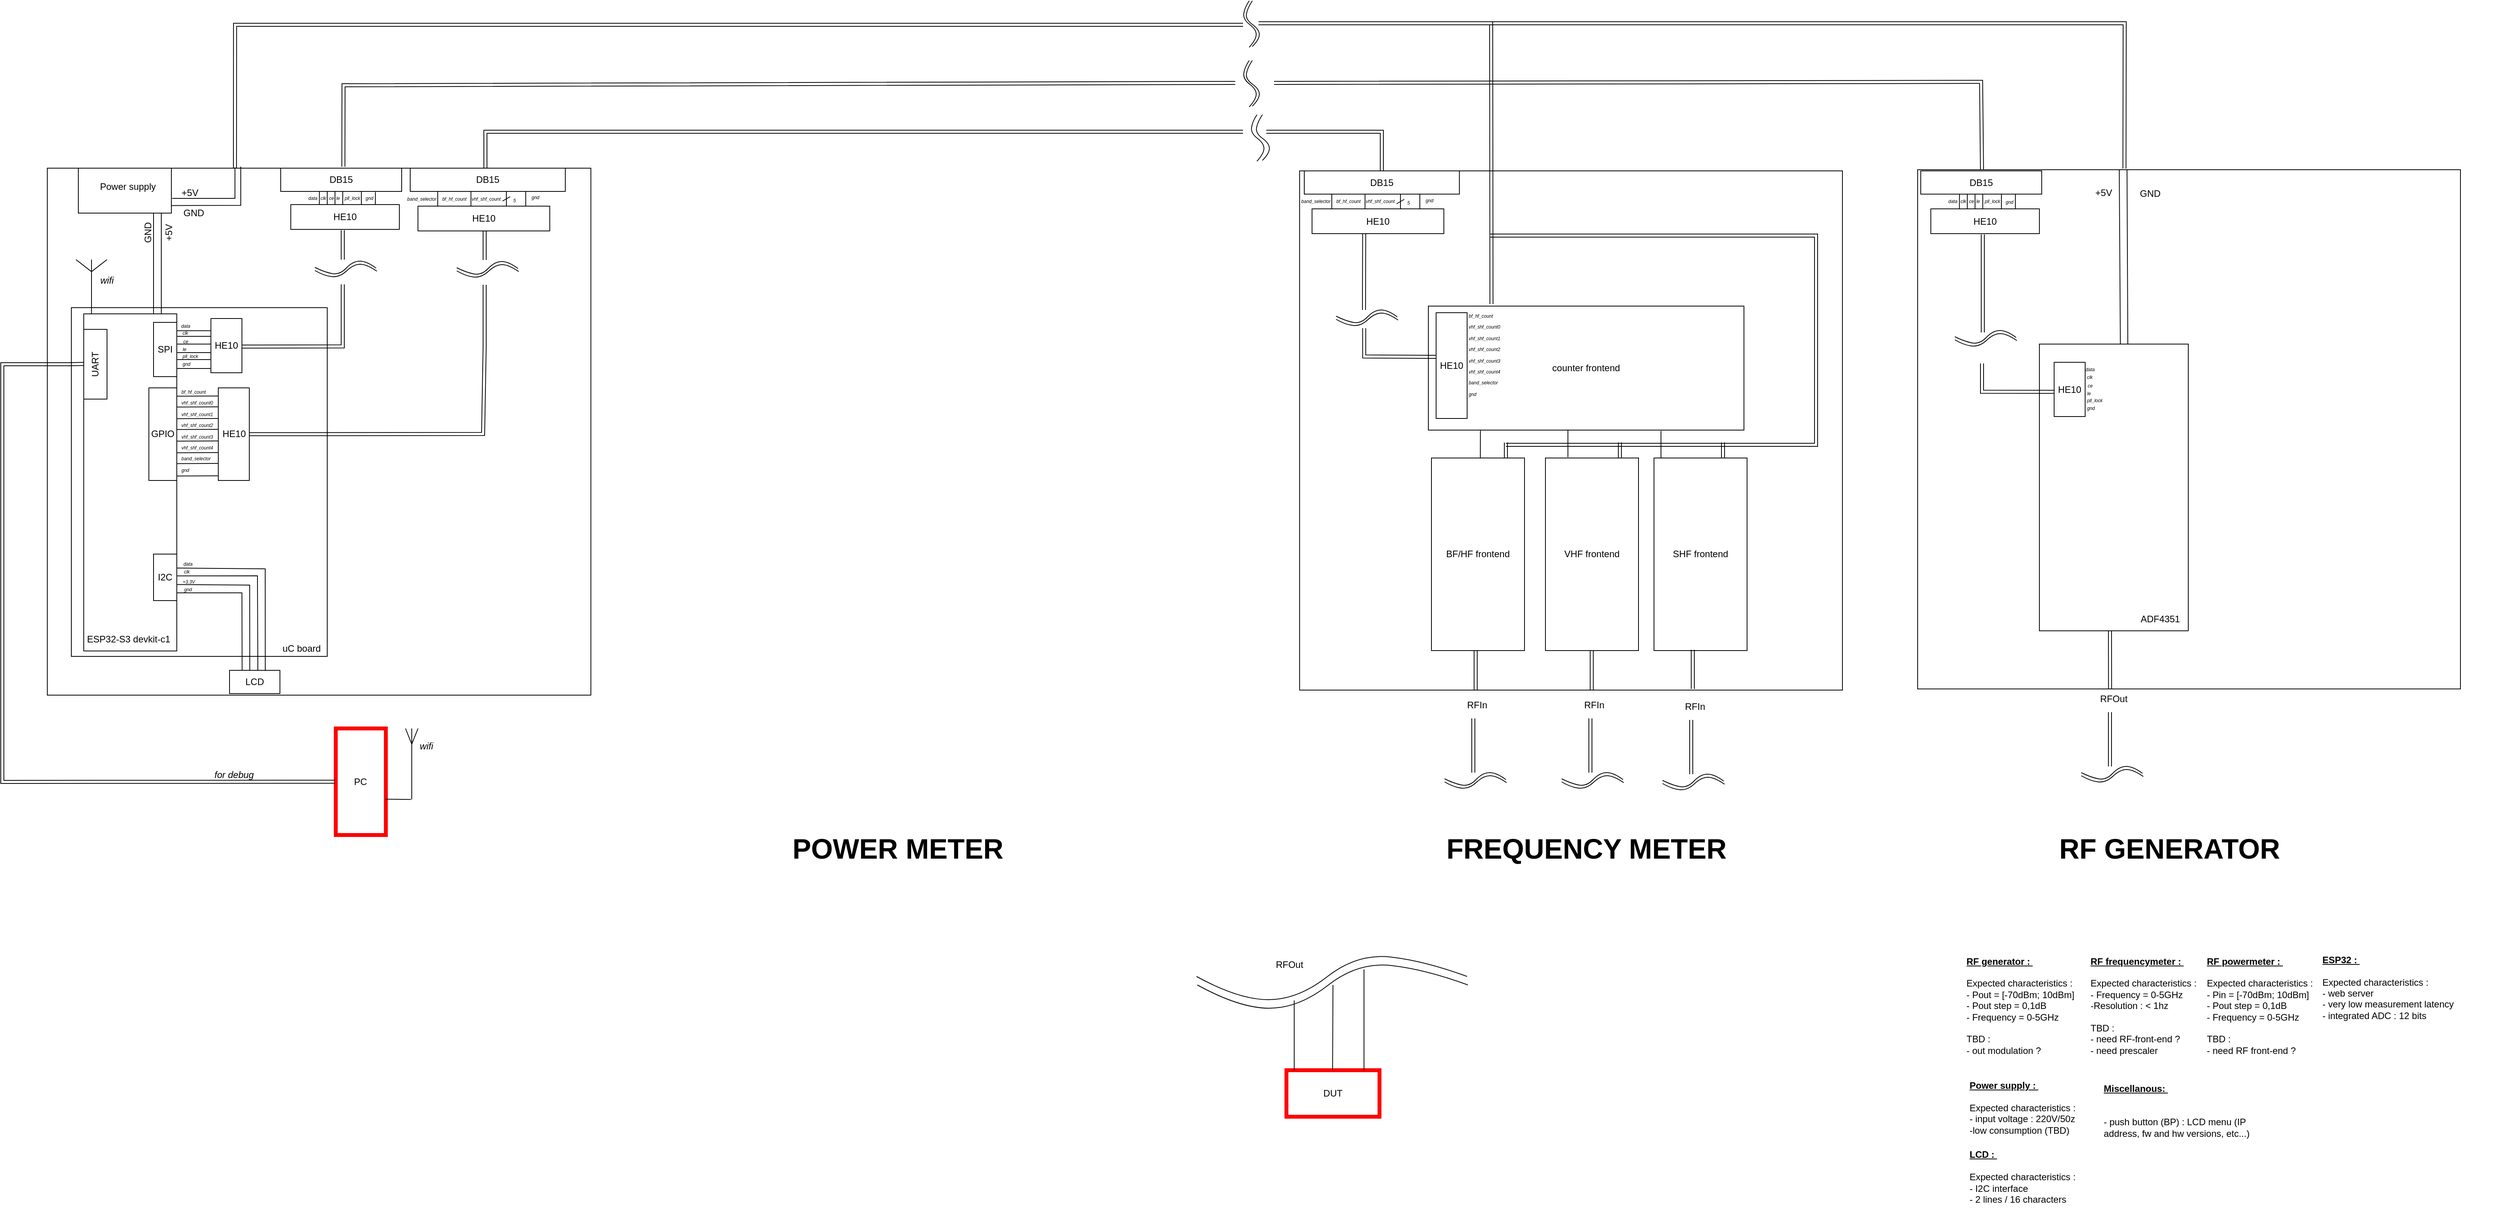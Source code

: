 <mxfile version="26.1.1">
  <diagram name="Page-1" id="gDf9zseBwsDJ5p1qlzxx">
    <mxGraphModel dx="5903" dy="3257" grid="1" gridSize="10" guides="1" tooltips="1" connect="1" arrows="1" fold="1" page="1" pageScale="1" pageWidth="827" pageHeight="1169" math="0" shadow="0">
      <root>
        <mxCell id="0" />
        <mxCell id="1" parent="0" />
        <mxCell id="guc1KEqo-aOvyH8X28BO-223" value="" style="rounded=0;whiteSpace=wrap;html=1;" vertex="1" parent="1">
          <mxGeometry x="1713" y="270.5" width="700" height="670" as="geometry" />
        </mxCell>
        <mxCell id="guc1KEqo-aOvyH8X28BO-177" value="" style="rounded=0;whiteSpace=wrap;html=1;" vertex="1" parent="1">
          <mxGeometry x="98" y="267" width="701" height="680" as="geometry" />
        </mxCell>
        <mxCell id="guc1KEqo-aOvyH8X28BO-174" value="" style="rounded=0;whiteSpace=wrap;html=1;" vertex="1" parent="1">
          <mxGeometry x="129" y="447" width="330" height="450" as="geometry" />
        </mxCell>
        <mxCell id="guc1KEqo-aOvyH8X28BO-173" value="" style="rounded=0;whiteSpace=wrap;html=1;" vertex="1" parent="1">
          <mxGeometry x="2510" y="269" width="700" height="670" as="geometry" />
        </mxCell>
        <mxCell id="w8vvWGGkFElnzvA0du0P-21" value="" style="group" parent="1" vertex="1" connectable="0">
          <mxGeometry x="135" y="385" width="70" height="70" as="geometry" />
        </mxCell>
        <mxCell id="w8vvWGGkFElnzvA0du0P-10" value="" style="endArrow=none;html=1;rounded=0;" parent="w8vvWGGkFElnzvA0du0P-21" edge="1">
          <mxGeometry width="50" height="50" relative="1" as="geometry">
            <mxPoint x="20" y="70" as="sourcePoint" />
            <mxPoint x="20" as="targetPoint" />
          </mxGeometry>
        </mxCell>
        <mxCell id="w8vvWGGkFElnzvA0du0P-11" value="" style="endArrow=none;html=1;rounded=0;" parent="w8vvWGGkFElnzvA0du0P-21" edge="1">
          <mxGeometry width="50" height="50" relative="1" as="geometry">
            <mxPoint x="20" y="15.556" as="sourcePoint" />
            <mxPoint x="40" as="targetPoint" />
          </mxGeometry>
        </mxCell>
        <mxCell id="w8vvWGGkFElnzvA0du0P-12" value="" style="endArrow=none;html=1;rounded=0;" parent="w8vvWGGkFElnzvA0du0P-21" edge="1">
          <mxGeometry width="50" height="50" relative="1" as="geometry">
            <mxPoint x="20" y="15.556" as="sourcePoint" />
            <mxPoint as="targetPoint" />
          </mxGeometry>
        </mxCell>
        <mxCell id="w8vvWGGkFElnzvA0du0P-28" value="&lt;i&gt;wifi&lt;/i&gt;" style="text;html=1;align=center;verticalAlign=middle;whiteSpace=wrap;rounded=0;" parent="w8vvWGGkFElnzvA0du0P-21" vertex="1">
          <mxGeometry x="10" y="15.556" width="60" height="23.333" as="geometry" />
        </mxCell>
        <mxCell id="w8vvWGGkFElnzvA0du0P-50" value="&lt;div style=&quot;&quot;&gt;&lt;u style=&quot;background-color: initial;&quot;&gt;&lt;b&gt;RF generator :&amp;nbsp;&lt;/b&gt;&lt;/u&gt;&lt;/div&gt;&lt;div style=&quot;text-align: center;&quot;&gt;&lt;u style=&quot;background-color: initial;&quot;&gt;&lt;b&gt;&lt;br&gt;&lt;/b&gt;&lt;/u&gt;&lt;/div&gt;&lt;div style=&quot;&quot;&gt;&lt;span style=&quot;background-color: initial;&quot;&gt;Expected characteristics :&amp;nbsp;&lt;/span&gt;&lt;/div&gt;&lt;div&gt;- Pout = [-70dBm; 10dBm]&lt;/div&gt;&lt;div&gt;- Pout step = 0,1dB&lt;/div&gt;&lt;div&gt;- Frequency = 0-5GHz&lt;/div&gt;&lt;div&gt;&lt;br&gt;&lt;/div&gt;&lt;div&gt;TBD :&amp;nbsp;&lt;/div&gt;&lt;div&gt;- out modulation ?&lt;/div&gt;&lt;div&gt;&lt;br&gt;&lt;/div&gt;" style="text;html=1;align=left;verticalAlign=middle;whiteSpace=wrap;rounded=0;" parent="1" vertex="1">
          <mxGeometry x="2571" y="1270" width="150" height="170" as="geometry" />
        </mxCell>
        <mxCell id="w8vvWGGkFElnzvA0du0P-51" value="&lt;div style=&quot;&quot;&gt;&lt;u style=&quot;background-color: initial;&quot;&gt;&lt;b&gt;RF frequencymeter :&amp;nbsp;&lt;/b&gt;&lt;/u&gt;&lt;/div&gt;&lt;div style=&quot;text-align: center;&quot;&gt;&lt;u style=&quot;background-color: initial;&quot;&gt;&lt;b&gt;&lt;br&gt;&lt;/b&gt;&lt;/u&gt;&lt;/div&gt;&lt;div style=&quot;&quot;&gt;&lt;span style=&quot;background-color: initial;&quot;&gt;Expected characteristics :&amp;nbsp;&lt;/span&gt;&lt;/div&gt;&lt;div&gt;- Frequency = 0-5GHz&lt;/div&gt;&lt;div&gt;-Resolution : &amp;lt; 1hz&lt;/div&gt;&lt;div&gt;&lt;br&gt;&lt;/div&gt;&lt;div&gt;TBD :&amp;nbsp;&lt;/div&gt;&lt;div&gt;- need RF-front-end ?&lt;/div&gt;&lt;div&gt;- need prescaler&lt;/div&gt;&lt;div&gt;&lt;br&gt;&lt;/div&gt;" style="text;html=1;align=left;verticalAlign=middle;whiteSpace=wrap;rounded=0;" parent="1" vertex="1">
          <mxGeometry x="2731" y="1270" width="150" height="170" as="geometry" />
        </mxCell>
        <mxCell id="w8vvWGGkFElnzvA0du0P-52" value="&lt;div style=&quot;&quot;&gt;&lt;u style=&quot;background-color: initial;&quot;&gt;&lt;b&gt;RF powermeter :&amp;nbsp;&lt;/b&gt;&lt;/u&gt;&lt;/div&gt;&lt;div style=&quot;text-align: center;&quot;&gt;&lt;u style=&quot;background-color: initial;&quot;&gt;&lt;b&gt;&lt;br&gt;&lt;/b&gt;&lt;/u&gt;&lt;/div&gt;&lt;div style=&quot;&quot;&gt;&lt;span style=&quot;background-color: initial;&quot;&gt;Expected characteristics :&amp;nbsp;&lt;/span&gt;&lt;/div&gt;&lt;div&gt;- Pin = [-70dBm; 10dBm]&lt;/div&gt;&lt;div&gt;- Pout step = 0,1dB&lt;/div&gt;&lt;div&gt;- Frequency = 0-5GHz&lt;/div&gt;&lt;div&gt;&lt;br&gt;&lt;/div&gt;&lt;div&gt;TBD :&amp;nbsp;&lt;/div&gt;&lt;div&gt;- need RF front-end ?&lt;/div&gt;&lt;div&gt;&lt;br&gt;&lt;/div&gt;" style="text;html=1;align=left;verticalAlign=middle;whiteSpace=wrap;rounded=0;" parent="1" vertex="1">
          <mxGeometry x="2881" y="1280" width="146" height="150" as="geometry" />
        </mxCell>
        <mxCell id="w8vvWGGkFElnzvA0du0P-53" value="&lt;div style=&quot;&quot;&gt;&lt;u style=&quot;background-color: initial;&quot;&gt;&lt;b&gt;ESP32 :&amp;nbsp;&lt;/b&gt;&lt;/u&gt;&lt;/div&gt;&lt;div style=&quot;text-align: center;&quot;&gt;&lt;u style=&quot;background-color: initial;&quot;&gt;&lt;b&gt;&lt;br&gt;&lt;/b&gt;&lt;/u&gt;&lt;/div&gt;&lt;div style=&quot;&quot;&gt;&lt;span style=&quot;background-color: initial;&quot;&gt;Expected characteristics :&amp;nbsp;&lt;/span&gt;&lt;/div&gt;&lt;div&gt;- web server&lt;/div&gt;&lt;div&gt;- very low measurement laten&lt;span style=&quot;background-color: initial;&quot;&gt;cy&lt;/span&gt;&lt;/div&gt;&lt;div&gt;&lt;span style=&quot;background-color: initial;&quot;&gt;- integrated ADC : 12 bits&lt;/span&gt;&lt;/div&gt;&lt;div&gt;&lt;br&gt;&lt;/div&gt;&lt;div&gt;&lt;br&gt;&lt;/div&gt;&lt;div&gt;&lt;br&gt;&lt;/div&gt;" style="text;html=1;align=left;verticalAlign=middle;whiteSpace=wrap;rounded=0;" parent="1" vertex="1">
          <mxGeometry x="3030" y="1301" width="230" height="90" as="geometry" />
        </mxCell>
        <mxCell id="w8vvWGGkFElnzvA0du0P-54" value="&lt;div style=&quot;&quot;&gt;&lt;u style=&quot;background-color: initial;&quot;&gt;&lt;b&gt;Power supply :&amp;nbsp;&lt;/b&gt;&lt;/u&gt;&lt;/div&gt;&lt;div style=&quot;text-align: center;&quot;&gt;&lt;u style=&quot;background-color: initial;&quot;&gt;&lt;b&gt;&lt;br&gt;&lt;/b&gt;&lt;/u&gt;&lt;/div&gt;&lt;div style=&quot;&quot;&gt;&lt;span style=&quot;background-color: initial;&quot;&gt;Expected characteristics :&amp;nbsp;&lt;/span&gt;&lt;/div&gt;&lt;div&gt;- input voltage : 220V/50z&lt;/div&gt;&lt;div&gt;-low consumption (TBD)&lt;/div&gt;&lt;div&gt;&lt;br&gt;&lt;/div&gt;&lt;div&gt;&lt;br&gt;&lt;/div&gt;" style="text;html=1;align=left;verticalAlign=middle;whiteSpace=wrap;rounded=0;" parent="1" vertex="1">
          <mxGeometry x="2575" y="1448" width="230" height="92" as="geometry" />
        </mxCell>
        <mxCell id="GlcShB_20lAepsoM1b_u-1" value="&lt;div style=&quot;&quot;&gt;&lt;u style=&quot;background-color: initial;&quot;&gt;&lt;b&gt;LCD :&amp;nbsp;&lt;/b&gt;&lt;/u&gt;&lt;/div&gt;&lt;div style=&quot;text-align: center;&quot;&gt;&lt;u style=&quot;background-color: initial;&quot;&gt;&lt;b&gt;&lt;br&gt;&lt;/b&gt;&lt;/u&gt;&lt;/div&gt;&lt;div style=&quot;&quot;&gt;&lt;span style=&quot;background-color: initial;&quot;&gt;Expected characteristics :&amp;nbsp;&lt;/span&gt;&lt;/div&gt;&lt;div&gt;- I2C interface&lt;/div&gt;&lt;div&gt;- 2 lines / 16 characters&lt;/div&gt;&lt;div&gt;&lt;br&gt;&lt;/div&gt;" style="text;html=1;align=left;verticalAlign=middle;whiteSpace=wrap;rounded=0;" parent="1" vertex="1">
          <mxGeometry x="2575" y="1530" width="230" height="92" as="geometry" />
        </mxCell>
        <mxCell id="GlcShB_20lAepsoM1b_u-2" value="LCD" style="rounded=0;whiteSpace=wrap;html=1;rotation=0;" parent="1" vertex="1">
          <mxGeometry x="333" y="915" width="65" height="30" as="geometry" />
        </mxCell>
        <mxCell id="GlcShB_20lAepsoM1b_u-28" value="&lt;div style=&quot;&quot;&gt;&lt;u style=&quot;background-color: initial;&quot;&gt;&lt;b&gt;Miscellanous:&amp;nbsp;&lt;/b&gt;&lt;/u&gt;&lt;/div&gt;&lt;div style=&quot;text-align: center;&quot;&gt;&lt;u style=&quot;background-color: initial;&quot;&gt;&lt;b&gt;&lt;br&gt;&lt;/b&gt;&lt;/u&gt;&lt;/div&gt;&lt;div style=&quot;&quot;&gt;&lt;br&gt;&lt;/div&gt;&lt;div&gt;- push button (BP) : LCD menu (IP address, fw and hw versions, etc...)&lt;/div&gt;&lt;div&gt;&lt;br&gt;&lt;/div&gt;&lt;div&gt;&lt;br&gt;&lt;/div&gt;" style="text;html=1;align=left;verticalAlign=middle;whiteSpace=wrap;rounded=0;" parent="1" vertex="1">
          <mxGeometry x="2747.5" y="1452.5" width="230" height="90" as="geometry" />
        </mxCell>
        <mxCell id="guc1KEqo-aOvyH8X28BO-1" value="" style="group" vertex="1" connectable="0" parent="1">
          <mxGeometry x="470" y="990" width="133" height="137.5" as="geometry" />
        </mxCell>
        <mxCell id="w8vvWGGkFElnzvA0du0P-27" value="&lt;i&gt;wifi&lt;/i&gt;" style="text;html=1;align=center;verticalAlign=middle;whiteSpace=wrap;rounded=0;" parent="guc1KEqo-aOvyH8X28BO-1" vertex="1">
          <mxGeometry x="100.692" y="10.417" width="32.308" height="25" as="geometry" />
        </mxCell>
        <mxCell id="w8vvWGGkFElnzvA0du0P-49" value="" style="group" parent="guc1KEqo-aOvyH8X28BO-1" vertex="1" connectable="0">
          <mxGeometry width="106.077" height="137.5" as="geometry" />
        </mxCell>
        <mxCell id="w8vvWGGkFElnzvA0du0P-18" value="" style="group" parent="w8vvWGGkFElnzvA0du0P-49" vertex="1" connectable="0">
          <mxGeometry width="64.615" height="137.5" as="geometry" />
        </mxCell>
        <mxCell id="w8vvWGGkFElnzvA0du0P-19" value="" style="rounded=0;whiteSpace=wrap;html=1;perimeterSpacing=1;strokeWidth=5;strokeColor=#ff0000;" parent="w8vvWGGkFElnzvA0du0P-18" vertex="1">
          <mxGeometry width="64.615" height="137.5" as="geometry" />
        </mxCell>
        <mxCell id="w8vvWGGkFElnzvA0du0P-20" value="PC" style="text;html=1;align=center;verticalAlign=middle;whiteSpace=wrap;rounded=0;perimeterSpacing=10;" parent="w8vvWGGkFElnzvA0du0P-18" vertex="1">
          <mxGeometry x="16.154" y="34.375" width="32.308" height="68.75" as="geometry" />
        </mxCell>
        <mxCell id="w8vvWGGkFElnzvA0du0P-22" value="" style="group" parent="w8vvWGGkFElnzvA0du0P-49" vertex="1" connectable="0">
          <mxGeometry x="89.923" width="16.154" height="91.667" as="geometry" />
        </mxCell>
        <mxCell id="w8vvWGGkFElnzvA0du0P-23" value="" style="endArrow=none;html=1;rounded=0;" parent="w8vvWGGkFElnzvA0du0P-22" edge="1">
          <mxGeometry width="50" height="50" relative="1" as="geometry">
            <mxPoint x="8.077" y="91.667" as="sourcePoint" />
            <mxPoint x="8.077" as="targetPoint" />
          </mxGeometry>
        </mxCell>
        <mxCell id="w8vvWGGkFElnzvA0du0P-24" value="" style="endArrow=none;html=1;rounded=0;" parent="w8vvWGGkFElnzvA0du0P-22" edge="1">
          <mxGeometry width="50" height="50" relative="1" as="geometry">
            <mxPoint x="8.077" y="20.37" as="sourcePoint" />
            <mxPoint x="16.154" as="targetPoint" />
          </mxGeometry>
        </mxCell>
        <mxCell id="w8vvWGGkFElnzvA0du0P-25" value="" style="endArrow=none;html=1;rounded=0;" parent="w8vvWGGkFElnzvA0du0P-22" edge="1">
          <mxGeometry width="50" height="50" relative="1" as="geometry">
            <mxPoint x="8.077" y="20.37" as="sourcePoint" />
            <mxPoint as="targetPoint" />
          </mxGeometry>
        </mxCell>
        <mxCell id="w8vvWGGkFElnzvA0du0P-26" value="" style="endArrow=none;html=1;rounded=0;exitX=0.975;exitY=0.661;exitDx=0;exitDy=0;exitPerimeter=0;" parent="w8vvWGGkFElnzvA0du0P-49" source="w8vvWGGkFElnzvA0du0P-19" edge="1">
          <mxGeometry width="50" height="50" relative="1" as="geometry">
            <mxPoint x="-102.308" y="297.917" as="sourcePoint" />
            <mxPoint x="96.923" y="91.667" as="targetPoint" />
          </mxGeometry>
        </mxCell>
        <mxCell id="guc1KEqo-aOvyH8X28BO-6" value="" style="rounded=0;whiteSpace=wrap;html=1;" vertex="1" parent="1">
          <mxGeometry x="145" y="455" width="120" height="435" as="geometry" />
        </mxCell>
        <mxCell id="guc1KEqo-aOvyH8X28BO-7" value="ESP32-S3 devkit-c1" style="text;html=1;align=center;verticalAlign=middle;whiteSpace=wrap;rounded=0;" vertex="1" parent="1">
          <mxGeometry x="148" y="860" width="110" height="30" as="geometry" />
        </mxCell>
        <mxCell id="guc1KEqo-aOvyH8X28BO-10" value="SPI" style="rounded=0;whiteSpace=wrap;html=1;" vertex="1" parent="1">
          <mxGeometry x="235" y="466" width="30" height="70" as="geometry" />
        </mxCell>
        <mxCell id="guc1KEqo-aOvyH8X28BO-11" value="DB15" style="rounded=0;whiteSpace=wrap;html=1;rotation=0;" vertex="1" parent="1">
          <mxGeometry x="399" y="267" width="156" height="30" as="geometry" />
        </mxCell>
        <mxCell id="guc1KEqo-aOvyH8X28BO-17" value="&lt;i&gt;&lt;font style=&quot;font-size: 6px;&quot;&gt;data&lt;/font&gt;&lt;/i&gt;" style="text;html=1;align=center;verticalAlign=middle;whiteSpace=wrap;rounded=0;" vertex="1" parent="1">
          <mxGeometry x="268" y="461" width="17" height="15" as="geometry" />
        </mxCell>
        <mxCell id="guc1KEqo-aOvyH8X28BO-19" value="&lt;i&gt;&lt;font style=&quot;font-size: 6px;&quot;&gt;clk&lt;/font&gt;&lt;/i&gt;" style="text;html=1;align=center;verticalAlign=middle;whiteSpace=wrap;rounded=0;" vertex="1" parent="1">
          <mxGeometry x="271" y="473" width="10" height="10" as="geometry" />
        </mxCell>
        <mxCell id="guc1KEqo-aOvyH8X28BO-20" value="&lt;i&gt;&lt;font style=&quot;font-size: 6px;&quot;&gt;ce&lt;/font&gt;&lt;/i&gt;" style="text;html=1;align=center;verticalAlign=middle;whiteSpace=wrap;rounded=0;" vertex="1" parent="1">
          <mxGeometry x="267.5" y="484" width="17" height="10" as="geometry" />
        </mxCell>
        <mxCell id="guc1KEqo-aOvyH8X28BO-21" value="&lt;i&gt;&lt;font style=&quot;font-size: 6px;&quot;&gt;le&lt;/font&gt;&lt;/i&gt;" style="text;html=1;align=center;verticalAlign=middle;whiteSpace=wrap;rounded=0;" vertex="1" parent="1">
          <mxGeometry x="269.5" y="494" width="10" height="10" as="geometry" />
        </mxCell>
        <mxCell id="guc1KEqo-aOvyH8X28BO-22" value="&lt;i&gt;&lt;font style=&quot;font-size: 6px;&quot;&gt;pll_lock&lt;/font&gt;&lt;/i&gt;" style="text;html=1;align=center;verticalAlign=middle;whiteSpace=wrap;rounded=0;" vertex="1" parent="1">
          <mxGeometry x="269" y="502" width="27" height="12" as="geometry" />
        </mxCell>
        <mxCell id="guc1KEqo-aOvyH8X28BO-24" value="" style="group" vertex="1" connectable="0" parent="1">
          <mxGeometry x="138" y="267" width="120" height="58" as="geometry" />
        </mxCell>
        <mxCell id="w8vvWGGkFElnzvA0du0P-2" value="" style="rounded=0;whiteSpace=wrap;html=1;" parent="guc1KEqo-aOvyH8X28BO-24" vertex="1">
          <mxGeometry width="120" height="58" as="geometry" />
        </mxCell>
        <mxCell id="w8vvWGGkFElnzvA0du0P-3" value="Power supply" style="text;html=1;align=center;verticalAlign=middle;whiteSpace=wrap;rounded=0;" parent="guc1KEqo-aOvyH8X28BO-24" vertex="1">
          <mxGeometry x="23.5" y="9.667" width="80" height="29" as="geometry" />
        </mxCell>
        <mxCell id="guc1KEqo-aOvyH8X28BO-25" value="" style="endArrow=none;html=1;rounded=0;exitX=0.75;exitY=0;exitDx=0;exitDy=0;" edge="1" parent="1" source="guc1KEqo-aOvyH8X28BO-6">
          <mxGeometry width="50" height="50" relative="1" as="geometry">
            <mxPoint x="925" y="695" as="sourcePoint" />
            <mxPoint x="235" y="325" as="targetPoint" />
          </mxGeometry>
        </mxCell>
        <mxCell id="guc1KEqo-aOvyH8X28BO-26" value="+5V" style="text;html=1;align=center;verticalAlign=middle;whiteSpace=wrap;rounded=0;rotation=-90;" vertex="1" parent="1">
          <mxGeometry x="225" y="335" width="60" height="30" as="geometry" />
        </mxCell>
        <mxCell id="guc1KEqo-aOvyH8X28BO-30" value="" style="rounded=0;whiteSpace=wrap;html=1;" vertex="1" parent="1">
          <mxGeometry x="145" y="475" width="30" height="90" as="geometry" />
        </mxCell>
        <mxCell id="guc1KEqo-aOvyH8X28BO-31" value="UART" style="text;html=1;align=center;verticalAlign=middle;whiteSpace=wrap;rounded=0;rotation=-90;" vertex="1" parent="1">
          <mxGeometry x="130" y="505" width="60" height="30" as="geometry" />
        </mxCell>
        <mxCell id="guc1KEqo-aOvyH8X28BO-32" value="" style="shape=link;html=1;rounded=0;" edge="1" parent="1">
          <mxGeometry width="100" relative="1" as="geometry">
            <mxPoint x="125" y="520" as="sourcePoint" />
            <mxPoint x="145" y="519.58" as="targetPoint" />
          </mxGeometry>
        </mxCell>
        <mxCell id="guc1KEqo-aOvyH8X28BO-39" value="+5V" style="text;html=1;align=center;verticalAlign=middle;whiteSpace=wrap;rounded=0;" vertex="1" parent="1">
          <mxGeometry x="251.5" y="284" width="60" height="30" as="geometry" />
        </mxCell>
        <mxCell id="guc1KEqo-aOvyH8X28BO-48" value="GND" style="text;html=1;align=center;verticalAlign=middle;whiteSpace=wrap;rounded=0;" vertex="1" parent="1">
          <mxGeometry x="257" y="310" width="60" height="30" as="geometry" />
        </mxCell>
        <mxCell id="guc1KEqo-aOvyH8X28BO-49" value="" style="endArrow=none;html=1;rounded=0;exitX=0.75;exitY=0;exitDx=0;exitDy=0;" edge="1" parent="1">
          <mxGeometry width="50" height="50" relative="1" as="geometry">
            <mxPoint x="245" y="455" as="sourcePoint" />
            <mxPoint x="245" y="325" as="targetPoint" />
          </mxGeometry>
        </mxCell>
        <mxCell id="guc1KEqo-aOvyH8X28BO-50" value="GND" style="text;html=1;align=center;verticalAlign=middle;whiteSpace=wrap;rounded=0;rotation=-90;" vertex="1" parent="1">
          <mxGeometry x="198" y="335" width="60" height="30" as="geometry" />
        </mxCell>
        <mxCell id="guc1KEqo-aOvyH8X28BO-51" value="I2C" style="rounded=0;whiteSpace=wrap;html=1;" vertex="1" parent="1">
          <mxGeometry x="235" y="765" width="30" height="60" as="geometry" />
        </mxCell>
        <mxCell id="guc1KEqo-aOvyH8X28BO-54" value="&lt;i&gt;&lt;font style=&quot;font-size: 6px;&quot;&gt;data&lt;/font&gt;&lt;/i&gt;" style="text;html=1;align=center;verticalAlign=middle;whiteSpace=wrap;rounded=0;" vertex="1" parent="1">
          <mxGeometry x="271" y="768" width="17" height="15" as="geometry" />
        </mxCell>
        <mxCell id="guc1KEqo-aOvyH8X28BO-55" value="&lt;i&gt;&lt;font style=&quot;font-size: 6px;&quot;&gt;clk&lt;/font&gt;&lt;/i&gt;" style="text;html=1;align=center;verticalAlign=middle;whiteSpace=wrap;rounded=0;" vertex="1" parent="1">
          <mxGeometry x="273" y="781" width="10" height="10" as="geometry" />
        </mxCell>
        <mxCell id="guc1KEqo-aOvyH8X28BO-56" value="" style="endArrow=none;html=1;rounded=0;entryX=0.402;entryY=-0.002;entryDx=0;entryDy=0;entryPerimeter=0;exitX=0.997;exitY=0.654;exitDx=0;exitDy=0;exitPerimeter=0;" edge="1" parent="1" source="guc1KEqo-aOvyH8X28BO-51" target="GlcShB_20lAepsoM1b_u-2">
          <mxGeometry width="50" height="50" relative="1" as="geometry">
            <mxPoint x="266" y="802.5" as="sourcePoint" />
            <mxPoint x="973.906" y="905.66" as="targetPoint" />
            <Array as="points">
              <mxPoint x="359" y="805" />
            </Array>
          </mxGeometry>
        </mxCell>
        <mxCell id="guc1KEqo-aOvyH8X28BO-57" value="&lt;i&gt;&lt;font style=&quot;font-size: 6px;&quot;&gt;+3.3V&lt;/font&gt;&lt;/i&gt;" style="text;html=1;align=center;verticalAlign=middle;whiteSpace=wrap;rounded=0;" vertex="1" parent="1">
          <mxGeometry x="272" y="791" width="17" height="15" as="geometry" />
        </mxCell>
        <mxCell id="guc1KEqo-aOvyH8X28BO-58" value="" style="endArrow=none;html=1;rounded=0;entryX=0.25;entryY=0;entryDx=0;entryDy=0;" edge="1" parent="1" target="GlcShB_20lAepsoM1b_u-2">
          <mxGeometry width="50" height="50" relative="1" as="geometry">
            <mxPoint x="265" y="815" as="sourcePoint" />
            <mxPoint x="443" y="812" as="targetPoint" />
            <Array as="points">
              <mxPoint x="349" y="815" />
            </Array>
          </mxGeometry>
        </mxCell>
        <mxCell id="guc1KEqo-aOvyH8X28BO-59" value="&lt;i&gt;&lt;font style=&quot;font-size: 6px;&quot;&gt;gnd&lt;/font&gt;&lt;/i&gt;" style="text;html=1;align=center;verticalAlign=middle;whiteSpace=wrap;rounded=0;" vertex="1" parent="1">
          <mxGeometry x="271" y="801" width="17" height="15" as="geometry" />
        </mxCell>
        <mxCell id="guc1KEqo-aOvyH8X28BO-60" value="&lt;i&gt;&lt;font style=&quot;font-size: 6px;&quot;&gt;gnd&lt;/font&gt;&lt;/i&gt;" style="text;html=1;align=center;verticalAlign=middle;whiteSpace=wrap;rounded=0;" vertex="1" parent="1">
          <mxGeometry x="268.5" y="510.5" width="17" height="15" as="geometry" />
        </mxCell>
        <mxCell id="guc1KEqo-aOvyH8X28BO-62" value="" style="endArrow=none;html=1;rounded=0;exitX=0.991;exitY=0.469;exitDx=0;exitDy=0;exitPerimeter=0;entryX=0.562;entryY=0.014;entryDx=0;entryDy=0;entryPerimeter=0;" edge="1" parent="1" source="guc1KEqo-aOvyH8X28BO-51" target="GlcShB_20lAepsoM1b_u-2">
          <mxGeometry width="50" height="50" relative="1" as="geometry">
            <mxPoint x="439" y="845" as="sourcePoint" />
            <mxPoint x="369" y="915" as="targetPoint" />
            <Array as="points">
              <mxPoint x="369" y="793" />
            </Array>
          </mxGeometry>
        </mxCell>
        <mxCell id="guc1KEqo-aOvyH8X28BO-63" value="" style="endArrow=none;html=1;rounded=0;exitX=1.004;exitY=0.318;exitDx=0;exitDy=0;exitPerimeter=0;entryX=0.709;entryY=-0.013;entryDx=0;entryDy=0;entryPerimeter=0;" edge="1" parent="1" target="GlcShB_20lAepsoM1b_u-2">
          <mxGeometry width="50" height="50" relative="1" as="geometry">
            <mxPoint x="265.0" y="783.0" as="sourcePoint" />
            <mxPoint x="381.63" y="913.92" as="targetPoint" />
            <Array as="points">
              <mxPoint x="379" y="784" />
            </Array>
          </mxGeometry>
        </mxCell>
        <mxCell id="guc1KEqo-aOvyH8X28BO-65" value="" style="endArrow=none;html=1;rounded=0;" edge="1" parent="1">
          <mxGeometry width="50" height="50" relative="1" as="geometry">
            <mxPoint x="259" y="306" as="sourcePoint" />
            <mxPoint x="340" y="266" as="targetPoint" />
            <Array as="points">
              <mxPoint x="340" y="306" />
            </Array>
          </mxGeometry>
        </mxCell>
        <mxCell id="guc1KEqo-aOvyH8X28BO-66" value="" style="endArrow=none;html=1;rounded=0;exitX=0.02;exitY=0.175;exitDx=0;exitDy=0;exitPerimeter=0;" edge="1" parent="1" source="guc1KEqo-aOvyH8X28BO-48">
          <mxGeometry width="50" height="50" relative="1" as="geometry">
            <mxPoint x="217.5" y="315" as="sourcePoint" />
            <mxPoint x="347.5" y="265" as="targetPoint" />
            <Array as="points">
              <mxPoint x="347.5" y="315" />
            </Array>
          </mxGeometry>
        </mxCell>
        <mxCell id="guc1KEqo-aOvyH8X28BO-68" value="" style="group;rotation=-90;" vertex="1" connectable="0" parent="1">
          <mxGeometry x="1620" y="147" width="60" height="21" as="geometry" />
        </mxCell>
        <mxCell id="guc1KEqo-aOvyH8X28BO-69" value="" style="curved=1;endArrow=none;html=1;rounded=0;endFill=0;" edge="1" parent="guc1KEqo-aOvyH8X28BO-68">
          <mxGeometry width="50" height="50" relative="1" as="geometry">
            <mxPoint x="28" y="41" as="sourcePoint" />
            <mxPoint x="28" y="-19" as="targetPoint" />
            <Array as="points">
              <mxPoint x="37" y="31" />
              <mxPoint x="37" y="18" />
              <mxPoint x="20" y="5" />
              <mxPoint x="22" y="-10" />
            </Array>
          </mxGeometry>
        </mxCell>
        <mxCell id="guc1KEqo-aOvyH8X28BO-70" value="" style="curved=1;endArrow=none;html=1;rounded=0;endFill=0;" edge="1" parent="guc1KEqo-aOvyH8X28BO-68">
          <mxGeometry width="50" height="50" relative="1" as="geometry">
            <mxPoint x="32" y="40" as="sourcePoint" />
            <mxPoint x="32" y="-19" as="targetPoint" />
            <Array as="points">
              <mxPoint x="41" y="31" />
              <mxPoint x="41" y="18" />
              <mxPoint x="23" y="5" />
              <mxPoint x="26" y="-10" />
            </Array>
          </mxGeometry>
        </mxCell>
        <mxCell id="guc1KEqo-aOvyH8X28BO-79" value="" style="shape=link;html=1;rounded=0;exitX=0.53;exitY=0.045;exitDx=0;exitDy=0;exitPerimeter=0;" edge="1" parent="1">
          <mxGeometry width="100" relative="1" as="geometry">
            <mxPoint x="2593" y="269" as="sourcePoint" />
            <mxPoint x="1680" y="157" as="targetPoint" />
            <Array as="points">
              <mxPoint x="2591.82" y="155.65" />
            </Array>
          </mxGeometry>
        </mxCell>
        <mxCell id="guc1KEqo-aOvyH8X28BO-83" value="" style="shape=link;html=1;rounded=0;exitX=0.5;exitY=0;exitDx=0;exitDy=0;" edge="1" parent="1">
          <mxGeometry width="100" relative="1" as="geometry">
            <mxPoint x="340" y="267" as="sourcePoint" />
            <mxPoint x="1640" y="82" as="targetPoint" />
            <Array as="points">
              <mxPoint x="340.14" y="82" />
            </Array>
          </mxGeometry>
        </mxCell>
        <mxCell id="guc1KEqo-aOvyH8X28BO-89" value="" style="shape=link;html=1;rounded=0;exitX=0.381;exitY=-0.002;exitDx=0;exitDy=0;exitPerimeter=0;" edge="1" parent="1" source="guc1KEqo-aOvyH8X28BO-173">
          <mxGeometry width="100" relative="1" as="geometry">
            <mxPoint x="2780" y="270" as="sourcePoint" />
            <mxPoint x="1660" y="80" as="targetPoint" />
            <Array as="points">
              <mxPoint x="2777" y="80" />
            </Array>
          </mxGeometry>
        </mxCell>
        <mxCell id="guc1KEqo-aOvyH8X28BO-90" value="" style="endArrow=none;html=1;rounded=0;exitX=0.594;exitY=0.001;exitDx=0;exitDy=0;exitPerimeter=0;" edge="1" parent="1" source="guc1KEqo-aOvyH8X28BO-94">
          <mxGeometry width="50" height="50" relative="1" as="geometry">
            <mxPoint x="2780" y="359" as="sourcePoint" />
            <mxPoint x="2780" y="269" as="targetPoint" />
          </mxGeometry>
        </mxCell>
        <mxCell id="guc1KEqo-aOvyH8X28BO-91" value="" style="endArrow=none;html=1;rounded=0;exitX=0.544;exitY=0.007;exitDx=0;exitDy=0;exitPerimeter=0;" edge="1" parent="1" source="guc1KEqo-aOvyH8X28BO-94">
          <mxGeometry width="50" height="50" relative="1" as="geometry">
            <mxPoint x="2770" y="359" as="sourcePoint" />
            <mxPoint x="2770" y="269" as="targetPoint" />
          </mxGeometry>
        </mxCell>
        <mxCell id="guc1KEqo-aOvyH8X28BO-92" value="+5V" style="text;html=1;align=center;verticalAlign=middle;whiteSpace=wrap;rounded=0;" vertex="1" parent="1">
          <mxGeometry x="2720" y="283.75" width="60" height="30" as="geometry" />
        </mxCell>
        <mxCell id="guc1KEqo-aOvyH8X28BO-93" value="GND" style="text;html=1;align=center;verticalAlign=middle;whiteSpace=wrap;rounded=0;" vertex="1" parent="1">
          <mxGeometry x="2780" y="285.25" width="60" height="30" as="geometry" />
        </mxCell>
        <mxCell id="guc1KEqo-aOvyH8X28BO-94" value="" style="rounded=0;whiteSpace=wrap;html=1;" vertex="1" parent="1">
          <mxGeometry x="2667" y="494" width="192" height="370" as="geometry" />
        </mxCell>
        <mxCell id="guc1KEqo-aOvyH8X28BO-95" value="ADF4351" style="text;html=1;align=center;verticalAlign=middle;whiteSpace=wrap;rounded=0;" vertex="1" parent="1">
          <mxGeometry x="2793" y="834" width="60" height="30" as="geometry" />
        </mxCell>
        <mxCell id="guc1KEqo-aOvyH8X28BO-105" value="HE10" style="rounded=0;whiteSpace=wrap;html=1;" vertex="1" parent="1">
          <mxGeometry x="309" y="461" width="40" height="70" as="geometry" />
        </mxCell>
        <mxCell id="guc1KEqo-aOvyH8X28BO-109" value="" style="endArrow=none;html=1;rounded=0;exitX=1.013;exitY=0.153;exitDx=0;exitDy=0;exitPerimeter=0;entryX=-0.006;entryY=0.225;entryDx=0;entryDy=0;entryPerimeter=0;" edge="1" parent="1" source="guc1KEqo-aOvyH8X28BO-10" target="guc1KEqo-aOvyH8X28BO-105">
          <mxGeometry width="50" height="50" relative="1" as="geometry">
            <mxPoint x="359" y="547" as="sourcePoint" />
            <mxPoint x="409" y="497" as="targetPoint" />
          </mxGeometry>
        </mxCell>
        <mxCell id="guc1KEqo-aOvyH8X28BO-110" value="" style="endArrow=none;html=1;rounded=0;exitX=1.013;exitY=0.153;exitDx=0;exitDy=0;exitPerimeter=0;entryX=-0.006;entryY=0.225;entryDx=0;entryDy=0;entryPerimeter=0;" edge="1" parent="1">
          <mxGeometry width="50" height="50" relative="1" as="geometry">
            <mxPoint x="265" y="484" as="sourcePoint" />
            <mxPoint x="309" y="484" as="targetPoint" />
          </mxGeometry>
        </mxCell>
        <mxCell id="guc1KEqo-aOvyH8X28BO-111" value="" style="endArrow=none;html=1;rounded=0;exitX=1.013;exitY=0.153;exitDx=0;exitDy=0;exitPerimeter=0;entryX=-0.006;entryY=0.225;entryDx=0;entryDy=0;entryPerimeter=0;" edge="1" parent="1">
          <mxGeometry width="50" height="50" relative="1" as="geometry">
            <mxPoint x="265" y="494" as="sourcePoint" />
            <mxPoint x="309" y="494" as="targetPoint" />
          </mxGeometry>
        </mxCell>
        <mxCell id="guc1KEqo-aOvyH8X28BO-112" value="" style="endArrow=none;html=1;rounded=0;exitX=1.013;exitY=0.153;exitDx=0;exitDy=0;exitPerimeter=0;entryX=-0.006;entryY=0.225;entryDx=0;entryDy=0;entryPerimeter=0;" edge="1" parent="1">
          <mxGeometry width="50" height="50" relative="1" as="geometry">
            <mxPoint x="265" y="505" as="sourcePoint" />
            <mxPoint x="309" y="505" as="targetPoint" />
          </mxGeometry>
        </mxCell>
        <mxCell id="guc1KEqo-aOvyH8X28BO-113" value="" style="endArrow=none;html=1;rounded=0;exitX=1.013;exitY=0.153;exitDx=0;exitDy=0;exitPerimeter=0;entryX=-0.006;entryY=0.225;entryDx=0;entryDy=0;entryPerimeter=0;" edge="1" parent="1">
          <mxGeometry width="50" height="50" relative="1" as="geometry">
            <mxPoint x="265" y="514" as="sourcePoint" />
            <mxPoint x="309" y="514" as="targetPoint" />
          </mxGeometry>
        </mxCell>
        <mxCell id="guc1KEqo-aOvyH8X28BO-114" value="" style="endArrow=none;html=1;rounded=0;exitX=1.013;exitY=0.153;exitDx=0;exitDy=0;exitPerimeter=0;entryX=-0.006;entryY=0.225;entryDx=0;entryDy=0;entryPerimeter=0;" edge="1" parent="1">
          <mxGeometry width="50" height="50" relative="1" as="geometry">
            <mxPoint x="265" y="525.46" as="sourcePoint" />
            <mxPoint x="309" y="525.46" as="targetPoint" />
          </mxGeometry>
        </mxCell>
        <mxCell id="guc1KEqo-aOvyH8X28BO-115" value="" style="shape=link;html=1;rounded=0;exitX=1.012;exitY=0.517;exitDx=0;exitDy=0;exitPerimeter=0;" edge="1" parent="1" source="guc1KEqo-aOvyH8X28BO-105">
          <mxGeometry width="100" relative="1" as="geometry">
            <mxPoint x="349" y="495.9" as="sourcePoint" />
            <mxPoint x="479" y="417" as="targetPoint" />
            <Array as="points">
              <mxPoint x="479" y="497" />
            </Array>
          </mxGeometry>
        </mxCell>
        <mxCell id="guc1KEqo-aOvyH8X28BO-116" value="" style="group;rotation=-180;" vertex="1" connectable="0" parent="1">
          <mxGeometry x="442" y="387" width="80" height="21" as="geometry" />
        </mxCell>
        <mxCell id="guc1KEqo-aOvyH8X28BO-117" value="" style="curved=1;endArrow=none;html=1;rounded=0;endFill=0;" edge="1" parent="guc1KEqo-aOvyH8X28BO-116">
          <mxGeometry width="50" height="50" relative="1" as="geometry">
            <mxPoint x="81" y="13" as="sourcePoint" />
            <mxPoint x="1" y="12" as="targetPoint" />
            <Array as="points">
              <mxPoint x="68" y="4" />
              <mxPoint x="51" y="4" />
              <mxPoint x="33" y="21" />
              <mxPoint x="13" y="19" />
            </Array>
          </mxGeometry>
        </mxCell>
        <mxCell id="guc1KEqo-aOvyH8X28BO-118" value="" style="curved=1;endArrow=none;html=1;rounded=0;endFill=0;" edge="1" parent="guc1KEqo-aOvyH8X28BO-116">
          <mxGeometry width="50" height="50" relative="1" as="geometry">
            <mxPoint x="80" y="9" as="sourcePoint" />
            <mxPoint x="1" y="8" as="targetPoint" />
            <Array as="points">
              <mxPoint x="68" />
              <mxPoint x="50" />
              <mxPoint x="33" y="18" />
              <mxPoint x="13" y="14" />
            </Array>
          </mxGeometry>
        </mxCell>
        <mxCell id="guc1KEqo-aOvyH8X28BO-120" value="" style="shape=link;html=1;rounded=0;" edge="1" parent="1">
          <mxGeometry width="100" relative="1" as="geometry">
            <mxPoint x="479" y="385" as="sourcePoint" />
            <mxPoint x="479" y="347" as="targetPoint" />
          </mxGeometry>
        </mxCell>
        <mxCell id="guc1KEqo-aOvyH8X28BO-121" value="" style="shape=link;html=1;rounded=0;entryX=0.518;entryY=-0.059;entryDx=0;entryDy=0;entryPerimeter=0;" edge="1" parent="1" target="guc1KEqo-aOvyH8X28BO-11">
          <mxGeometry width="100" relative="1" as="geometry">
            <mxPoint x="1630" y="157" as="sourcePoint" />
            <mxPoint x="420" y="254" as="targetPoint" />
            <Array as="points">
              <mxPoint x="480" y="160" />
            </Array>
          </mxGeometry>
        </mxCell>
        <mxCell id="guc1KEqo-aOvyH8X28BO-122" value="HE10" style="rounded=0;whiteSpace=wrap;html=1;" vertex="1" parent="1">
          <mxGeometry x="2686" y="517.5" width="40" height="70" as="geometry" />
        </mxCell>
        <mxCell id="guc1KEqo-aOvyH8X28BO-123" value="HE10" style="rounded=0;whiteSpace=wrap;html=1;" vertex="1" parent="1">
          <mxGeometry x="412" y="314" width="140" height="32" as="geometry" />
        </mxCell>
        <mxCell id="guc1KEqo-aOvyH8X28BO-125" value="" style="endArrow=none;html=1;rounded=0;entryX=0.32;entryY=1.003;entryDx=0;entryDy=0;entryPerimeter=0;exitX=0.263;exitY=0.005;exitDx=0;exitDy=0;exitPerimeter=0;" edge="1" parent="1" source="guc1KEqo-aOvyH8X28BO-123" target="guc1KEqo-aOvyH8X28BO-11">
          <mxGeometry width="50" height="50" relative="1" as="geometry">
            <mxPoint x="909" y="297" as="sourcePoint" />
            <mxPoint x="959" y="247" as="targetPoint" />
          </mxGeometry>
        </mxCell>
        <mxCell id="guc1KEqo-aOvyH8X28BO-126" value="" style="endArrow=none;html=1;rounded=0;exitX=0.263;exitY=0.005;exitDx=0;exitDy=0;exitPerimeter=0;" edge="1" parent="1">
          <mxGeometry width="50" height="50" relative="1" as="geometry">
            <mxPoint x="459" y="314" as="sourcePoint" />
            <mxPoint x="459" y="297" as="targetPoint" />
          </mxGeometry>
        </mxCell>
        <mxCell id="guc1KEqo-aOvyH8X28BO-127" value="" style="endArrow=none;html=1;rounded=0;exitX=0.263;exitY=0.005;exitDx=0;exitDy=0;exitPerimeter=0;" edge="1" parent="1">
          <mxGeometry width="50" height="50" relative="1" as="geometry">
            <mxPoint x="469" y="314" as="sourcePoint" />
            <mxPoint x="469" y="297" as="targetPoint" />
          </mxGeometry>
        </mxCell>
        <mxCell id="guc1KEqo-aOvyH8X28BO-128" value="" style="endArrow=none;html=1;rounded=0;exitX=0.263;exitY=0.005;exitDx=0;exitDy=0;exitPerimeter=0;entryX=0.513;entryY=0.995;entryDx=0;entryDy=0;entryPerimeter=0;" edge="1" parent="1" target="guc1KEqo-aOvyH8X28BO-11">
          <mxGeometry width="50" height="50" relative="1" as="geometry">
            <mxPoint x="479" y="314" as="sourcePoint" />
            <mxPoint x="479" y="295" as="targetPoint" />
          </mxGeometry>
        </mxCell>
        <mxCell id="guc1KEqo-aOvyH8X28BO-129" value="" style="endArrow=none;html=1;rounded=0;exitX=0.263;exitY=0.005;exitDx=0;exitDy=0;exitPerimeter=0;" edge="1" parent="1">
          <mxGeometry width="50" height="50" relative="1" as="geometry">
            <mxPoint x="503" y="314" as="sourcePoint" />
            <mxPoint x="503" y="297" as="targetPoint" />
          </mxGeometry>
        </mxCell>
        <mxCell id="guc1KEqo-aOvyH8X28BO-130" value="" style="endArrow=none;html=1;rounded=0;entryX=0.951;entryY=0.097;entryDx=0;entryDy=0;exitX=0.263;exitY=0.005;exitDx=0;exitDy=0;exitPerimeter=0;entryPerimeter=0;" edge="1" parent="1" target="guc1KEqo-aOvyH8X28BO-136">
          <mxGeometry width="50" height="50" relative="1" as="geometry">
            <mxPoint x="521" y="314" as="sourcePoint" />
            <mxPoint x="521" y="295" as="targetPoint" />
          </mxGeometry>
        </mxCell>
        <mxCell id="guc1KEqo-aOvyH8X28BO-131" value="&lt;i&gt;&lt;font style=&quot;font-size: 6px;&quot;&gt;data&lt;/font&gt;&lt;/i&gt;" style="text;html=1;align=center;verticalAlign=middle;whiteSpace=wrap;rounded=0;" vertex="1" parent="1">
          <mxGeometry x="432" y="296.75" width="17" height="15" as="geometry" />
        </mxCell>
        <mxCell id="guc1KEqo-aOvyH8X28BO-132" value="&lt;i&gt;&lt;font style=&quot;font-size: 6px;&quot;&gt;clk&lt;/font&gt;&lt;/i&gt;" style="text;html=1;align=center;verticalAlign=middle;whiteSpace=wrap;rounded=0;" vertex="1" parent="1">
          <mxGeometry x="449" y="299.25" width="10" height="10" as="geometry" />
        </mxCell>
        <mxCell id="guc1KEqo-aOvyH8X28BO-133" value="&lt;i&gt;&lt;font style=&quot;font-size: 6px;&quot;&gt;ce&lt;/font&gt;&lt;/i&gt;" style="text;html=1;align=center;verticalAlign=middle;whiteSpace=wrap;rounded=0;" vertex="1" parent="1">
          <mxGeometry x="456" y="299.25" width="17" height="10" as="geometry" />
        </mxCell>
        <mxCell id="guc1KEqo-aOvyH8X28BO-134" value="&lt;i&gt;&lt;font style=&quot;font-size: 6px;&quot;&gt;le&lt;/font&gt;&lt;/i&gt;" style="text;html=1;align=center;verticalAlign=middle;whiteSpace=wrap;rounded=0;" vertex="1" parent="1">
          <mxGeometry x="468" y="298.75" width="10" height="10" as="geometry" />
        </mxCell>
        <mxCell id="guc1KEqo-aOvyH8X28BO-135" value="&lt;i&gt;&lt;font style=&quot;font-size: 6px;&quot;&gt;pll_lock&lt;/font&gt;&lt;/i&gt;" style="text;html=1;align=center;verticalAlign=middle;whiteSpace=wrap;rounded=0;" vertex="1" parent="1">
          <mxGeometry x="478" y="298" width="27" height="12" as="geometry" />
        </mxCell>
        <mxCell id="guc1KEqo-aOvyH8X28BO-136" value="&lt;i&gt;&lt;font style=&quot;font-size: 6px;&quot;&gt;gnd&lt;/font&gt;&lt;/i&gt;" style="text;html=1;align=center;verticalAlign=middle;whiteSpace=wrap;rounded=0;" vertex="1" parent="1">
          <mxGeometry x="505" y="296.25" width="17" height="15" as="geometry" />
        </mxCell>
        <mxCell id="guc1KEqo-aOvyH8X28BO-141" value="DB15" style="rounded=0;whiteSpace=wrap;html=1;rotation=0;" vertex="1" parent="1">
          <mxGeometry x="2514" y="270.5" width="156" height="30" as="geometry" />
        </mxCell>
        <mxCell id="guc1KEqo-aOvyH8X28BO-142" value="" style="group;rotation=-180;" vertex="1" connectable="0" parent="1">
          <mxGeometry x="2557" y="476.5" width="80" height="21" as="geometry" />
        </mxCell>
        <mxCell id="guc1KEqo-aOvyH8X28BO-143" value="" style="curved=1;endArrow=none;html=1;rounded=0;endFill=0;" edge="1" parent="guc1KEqo-aOvyH8X28BO-142">
          <mxGeometry width="50" height="50" relative="1" as="geometry">
            <mxPoint x="81" y="13" as="sourcePoint" />
            <mxPoint x="1" y="12" as="targetPoint" />
            <Array as="points">
              <mxPoint x="68" y="4" />
              <mxPoint x="51" y="4" />
              <mxPoint x="33" y="21" />
              <mxPoint x="13" y="19" />
            </Array>
          </mxGeometry>
        </mxCell>
        <mxCell id="guc1KEqo-aOvyH8X28BO-144" value="" style="curved=1;endArrow=none;html=1;rounded=0;endFill=0;" edge="1" parent="guc1KEqo-aOvyH8X28BO-142">
          <mxGeometry width="50" height="50" relative="1" as="geometry">
            <mxPoint x="80" y="9" as="sourcePoint" />
            <mxPoint x="1" y="8" as="targetPoint" />
            <Array as="points">
              <mxPoint x="68" />
              <mxPoint x="50" />
              <mxPoint x="33" y="18" />
              <mxPoint x="13" y="14" />
            </Array>
          </mxGeometry>
        </mxCell>
        <mxCell id="guc1KEqo-aOvyH8X28BO-145" value="" style="shape=link;html=1;rounded=0;" edge="1" parent="1">
          <mxGeometry width="100" relative="1" as="geometry">
            <mxPoint x="2594" y="479" as="sourcePoint" />
            <mxPoint x="2594" y="352.5" as="targetPoint" />
          </mxGeometry>
        </mxCell>
        <mxCell id="guc1KEqo-aOvyH8X28BO-146" value="HE10" style="rounded=0;whiteSpace=wrap;html=1;" vertex="1" parent="1">
          <mxGeometry x="2527" y="319.5" width="140" height="32" as="geometry" />
        </mxCell>
        <mxCell id="guc1KEqo-aOvyH8X28BO-147" value="" style="endArrow=none;html=1;rounded=0;entryX=0.32;entryY=1.003;entryDx=0;entryDy=0;entryPerimeter=0;exitX=0.263;exitY=0.005;exitDx=0;exitDy=0;exitPerimeter=0;" edge="1" parent="1" source="guc1KEqo-aOvyH8X28BO-146" target="guc1KEqo-aOvyH8X28BO-141">
          <mxGeometry width="50" height="50" relative="1" as="geometry">
            <mxPoint x="3024" y="302.5" as="sourcePoint" />
            <mxPoint x="3074" y="252.5" as="targetPoint" />
          </mxGeometry>
        </mxCell>
        <mxCell id="guc1KEqo-aOvyH8X28BO-148" value="" style="endArrow=none;html=1;rounded=0;entryX=0.32;entryY=1.003;entryDx=0;entryDy=0;entryPerimeter=0;exitX=0.263;exitY=0.005;exitDx=0;exitDy=0;exitPerimeter=0;" edge="1" parent="1">
          <mxGeometry width="50" height="50" relative="1" as="geometry">
            <mxPoint x="2574" y="319.5" as="sourcePoint" />
            <mxPoint x="2574" y="300.5" as="targetPoint" />
          </mxGeometry>
        </mxCell>
        <mxCell id="guc1KEqo-aOvyH8X28BO-149" value="" style="endArrow=none;html=1;rounded=0;entryX=0.32;entryY=1.003;entryDx=0;entryDy=0;entryPerimeter=0;exitX=0.263;exitY=0.005;exitDx=0;exitDy=0;exitPerimeter=0;" edge="1" parent="1">
          <mxGeometry width="50" height="50" relative="1" as="geometry">
            <mxPoint x="2584" y="319.5" as="sourcePoint" />
            <mxPoint x="2584" y="300.5" as="targetPoint" />
          </mxGeometry>
        </mxCell>
        <mxCell id="guc1KEqo-aOvyH8X28BO-150" value="" style="endArrow=none;html=1;rounded=0;entryX=0.32;entryY=1.003;entryDx=0;entryDy=0;entryPerimeter=0;exitX=0.263;exitY=0.005;exitDx=0;exitDy=0;exitPerimeter=0;" edge="1" parent="1">
          <mxGeometry width="50" height="50" relative="1" as="geometry">
            <mxPoint x="2594" y="319.5" as="sourcePoint" />
            <mxPoint x="2594" y="300.5" as="targetPoint" />
          </mxGeometry>
        </mxCell>
        <mxCell id="guc1KEqo-aOvyH8X28BO-151" value="" style="endArrow=none;html=1;rounded=0;entryX=0.32;entryY=1.003;entryDx=0;entryDy=0;entryPerimeter=0;exitX=0.263;exitY=0.005;exitDx=0;exitDy=0;exitPerimeter=0;" edge="1" parent="1">
          <mxGeometry width="50" height="50" relative="1" as="geometry">
            <mxPoint x="2618" y="319.5" as="sourcePoint" />
            <mxPoint x="2618" y="300.5" as="targetPoint" />
          </mxGeometry>
        </mxCell>
        <mxCell id="guc1KEqo-aOvyH8X28BO-152" value="" style="endArrow=none;html=1;rounded=0;entryX=0.32;entryY=1.003;entryDx=0;entryDy=0;entryPerimeter=0;exitX=0.263;exitY=0.005;exitDx=0;exitDy=0;exitPerimeter=0;" edge="1" parent="1">
          <mxGeometry width="50" height="50" relative="1" as="geometry">
            <mxPoint x="2636" y="319.5" as="sourcePoint" />
            <mxPoint x="2636" y="300.5" as="targetPoint" />
          </mxGeometry>
        </mxCell>
        <mxCell id="guc1KEqo-aOvyH8X28BO-153" value="&lt;i&gt;&lt;font style=&quot;font-size: 6px;&quot;&gt;data&lt;/font&gt;&lt;/i&gt;" style="text;html=1;align=center;verticalAlign=middle;whiteSpace=wrap;rounded=0;" vertex="1" parent="1">
          <mxGeometry x="2547" y="300.25" width="17" height="15" as="geometry" />
        </mxCell>
        <mxCell id="guc1KEqo-aOvyH8X28BO-154" value="&lt;i&gt;&lt;font style=&quot;font-size: 6px;&quot;&gt;clk&lt;/font&gt;&lt;/i&gt;" style="text;html=1;align=center;verticalAlign=middle;whiteSpace=wrap;rounded=0;" vertex="1" parent="1">
          <mxGeometry x="2564" y="302.75" width="10" height="10" as="geometry" />
        </mxCell>
        <mxCell id="guc1KEqo-aOvyH8X28BO-155" value="&lt;i&gt;&lt;font style=&quot;font-size: 6px;&quot;&gt;ce&lt;/font&gt;&lt;/i&gt;" style="text;html=1;align=center;verticalAlign=middle;whiteSpace=wrap;rounded=0;" vertex="1" parent="1">
          <mxGeometry x="2571" y="302.75" width="17" height="10" as="geometry" />
        </mxCell>
        <mxCell id="guc1KEqo-aOvyH8X28BO-156" value="&lt;i&gt;&lt;font style=&quot;font-size: 6px;&quot;&gt;le&lt;/font&gt;&lt;/i&gt;" style="text;html=1;align=center;verticalAlign=middle;whiteSpace=wrap;rounded=0;" vertex="1" parent="1">
          <mxGeometry x="2583" y="302.75" width="10" height="10" as="geometry" />
        </mxCell>
        <mxCell id="guc1KEqo-aOvyH8X28BO-157" value="&lt;i&gt;&lt;font style=&quot;font-size: 6px;&quot;&gt;pll_lock&lt;/font&gt;&lt;/i&gt;" style="text;html=1;align=center;verticalAlign=middle;whiteSpace=wrap;rounded=0;" vertex="1" parent="1">
          <mxGeometry x="2593" y="301.75" width="27" height="12" as="geometry" />
        </mxCell>
        <mxCell id="guc1KEqo-aOvyH8X28BO-158" value="&lt;i&gt;&lt;font style=&quot;font-size: 6px;&quot;&gt;gnd&lt;/font&gt;&lt;/i&gt;" style="text;html=1;align=center;verticalAlign=middle;whiteSpace=wrap;rounded=0;" vertex="1" parent="1">
          <mxGeometry x="2620" y="301.75" width="17" height="15" as="geometry" />
        </mxCell>
        <mxCell id="guc1KEqo-aOvyH8X28BO-159" value="" style="shape=link;html=1;rounded=0;exitX=0.006;exitY=0.545;exitDx=0;exitDy=0;exitPerimeter=0;" edge="1" parent="1" source="guc1KEqo-aOvyH8X28BO-122">
          <mxGeometry width="100" relative="1" as="geometry">
            <mxPoint x="2689" y="555.5" as="sourcePoint" />
            <mxPoint x="2593" y="519" as="targetPoint" />
            <Array as="points">
              <mxPoint x="2593" y="555.5" />
            </Array>
          </mxGeometry>
        </mxCell>
        <mxCell id="guc1KEqo-aOvyH8X28BO-160" value="&lt;i&gt;&lt;font style=&quot;font-size: 6px;&quot;&gt;data&lt;/font&gt;&lt;/i&gt;" style="text;html=1;align=center;verticalAlign=middle;whiteSpace=wrap;rounded=0;" vertex="1" parent="1">
          <mxGeometry x="2724.25" y="517.5" width="17" height="15" as="geometry" />
        </mxCell>
        <mxCell id="guc1KEqo-aOvyH8X28BO-161" value="&lt;i&gt;&lt;font style=&quot;font-size: 6px;&quot;&gt;clk&lt;/font&gt;&lt;/i&gt;" style="text;html=1;align=center;verticalAlign=middle;whiteSpace=wrap;rounded=0;" vertex="1" parent="1">
          <mxGeometry x="2727.25" y="529.5" width="10" height="10" as="geometry" />
        </mxCell>
        <mxCell id="guc1KEqo-aOvyH8X28BO-162" value="&lt;i&gt;&lt;font style=&quot;font-size: 6px;&quot;&gt;ce&lt;/font&gt;&lt;/i&gt;" style="text;html=1;align=center;verticalAlign=middle;whiteSpace=wrap;rounded=0;" vertex="1" parent="1">
          <mxGeometry x="2723.75" y="540.5" width="17" height="10" as="geometry" />
        </mxCell>
        <mxCell id="guc1KEqo-aOvyH8X28BO-163" value="&lt;i&gt;&lt;font style=&quot;font-size: 6px;&quot;&gt;le&lt;/font&gt;&lt;/i&gt;" style="text;html=1;align=center;verticalAlign=middle;whiteSpace=wrap;rounded=0;" vertex="1" parent="1">
          <mxGeometry x="2725.75" y="550.5" width="10" height="10" as="geometry" />
        </mxCell>
        <mxCell id="guc1KEqo-aOvyH8X28BO-164" value="&lt;i&gt;&lt;font style=&quot;font-size: 6px;&quot;&gt;pll_lock&lt;/font&gt;&lt;/i&gt;" style="text;html=1;align=center;verticalAlign=middle;whiteSpace=wrap;rounded=0;" vertex="1" parent="1">
          <mxGeometry x="2725.25" y="558.5" width="27" height="12" as="geometry" />
        </mxCell>
        <mxCell id="guc1KEqo-aOvyH8X28BO-165" value="&lt;i&gt;&lt;font style=&quot;font-size: 6px;&quot;&gt;gnd&lt;/font&gt;&lt;/i&gt;" style="text;html=1;align=center;verticalAlign=middle;whiteSpace=wrap;rounded=0;" vertex="1" parent="1">
          <mxGeometry x="2724.75" y="567" width="17" height="15" as="geometry" />
        </mxCell>
        <mxCell id="guc1KEqo-aOvyH8X28BO-166" value="" style="group" vertex="1" connectable="0" parent="1">
          <mxGeometry x="1580" y="1280" width="350" height="211" as="geometry" />
        </mxCell>
        <mxCell id="w8vvWGGkFElnzvA0du0P-16" value="" style="group" parent="guc1KEqo-aOvyH8X28BO-166" vertex="1" connectable="0">
          <mxGeometry x="116" y="151" width="120" height="60" as="geometry" />
        </mxCell>
        <mxCell id="w8vvWGGkFElnzvA0du0P-15" value="" style="rounded=0;whiteSpace=wrap;html=1;perimeterSpacing=1;strokeWidth=5;strokeColor=#ff0000;" parent="w8vvWGGkFElnzvA0du0P-16" vertex="1">
          <mxGeometry width="120" height="60" as="geometry" />
        </mxCell>
        <mxCell id="w8vvWGGkFElnzvA0du0P-14" value="DUT" style="text;html=1;align=center;verticalAlign=middle;whiteSpace=wrap;rounded=0;perimeterSpacing=10;" parent="w8vvWGGkFElnzvA0du0P-16" vertex="1">
          <mxGeometry x="30" y="15" width="60" height="30" as="geometry" />
        </mxCell>
        <mxCell id="w8vvWGGkFElnzvA0du0P-45" value="" style="group" parent="guc1KEqo-aOvyH8X28BO-166" vertex="1" connectable="0">
          <mxGeometry width="350" height="71" as="geometry" />
        </mxCell>
        <mxCell id="w8vvWGGkFElnzvA0du0P-43" value="" style="curved=1;endArrow=none;html=1;rounded=0;endFill=0;" parent="w8vvWGGkFElnzvA0du0P-45" edge="1">
          <mxGeometry width="50" height="50" relative="1" as="geometry">
            <mxPoint y="30" as="sourcePoint" />
            <mxPoint x="348.91" y="30" as="targetPoint" />
            <Array as="points">
              <mxPoint x="54.517" y="60" />
              <mxPoint x="130.841" y="60" />
              <mxPoint x="207.165" />
              <mxPoint x="294.393" y="10" />
            </Array>
          </mxGeometry>
        </mxCell>
        <mxCell id="w8vvWGGkFElnzvA0du0P-44" value="" style="curved=1;endArrow=none;html=1;rounded=0;endFill=0;" parent="w8vvWGGkFElnzvA0du0P-45" edge="1">
          <mxGeometry width="50" height="50" relative="1" as="geometry">
            <mxPoint x="1.09" y="41" as="sourcePoint" />
            <mxPoint x="350.0" y="41" as="targetPoint" />
            <Array as="points">
              <mxPoint x="55.607" y="71" />
              <mxPoint x="131.931" y="71" />
              <mxPoint x="208.255" y="11" />
              <mxPoint x="295.483" y="21" />
            </Array>
          </mxGeometry>
        </mxCell>
        <mxCell id="w8vvWGGkFElnzvA0du0P-36" value="RFOut" style="text;html=1;align=center;verticalAlign=middle;whiteSpace=wrap;rounded=0;" parent="w8vvWGGkFElnzvA0du0P-45" vertex="1">
          <mxGeometry x="90" width="60" height="30" as="geometry" />
        </mxCell>
        <mxCell id="w8vvWGGkFElnzvA0du0P-46" value="" style="endArrow=none;html=1;rounded=0;" parent="guc1KEqo-aOvyH8X28BO-166" edge="1">
          <mxGeometry width="50" height="50" relative="1" as="geometry">
            <mxPoint x="126" y="151" as="sourcePoint" />
            <mxPoint x="126" y="61" as="targetPoint" />
          </mxGeometry>
        </mxCell>
        <mxCell id="w8vvWGGkFElnzvA0du0P-47" value="" style="endArrow=none;html=1;rounded=0;" parent="guc1KEqo-aOvyH8X28BO-166" edge="1">
          <mxGeometry width="50" height="50" relative="1" as="geometry">
            <mxPoint x="175.5" y="151" as="sourcePoint" />
            <mxPoint x="176" y="41" as="targetPoint" />
          </mxGeometry>
        </mxCell>
        <mxCell id="w8vvWGGkFElnzvA0du0P-48" value="" style="endArrow=none;html=1;rounded=0;" parent="guc1KEqo-aOvyH8X28BO-166" edge="1">
          <mxGeometry width="50" height="50" relative="1" as="geometry">
            <mxPoint x="216" y="151" as="sourcePoint" />
            <mxPoint x="216" y="21" as="targetPoint" />
          </mxGeometry>
        </mxCell>
        <mxCell id="guc1KEqo-aOvyH8X28BO-167" value="RFOut" style="text;html=1;align=center;verticalAlign=middle;whiteSpace=wrap;rounded=0;" vertex="1" parent="1">
          <mxGeometry x="2733" y="937" width="60" height="30" as="geometry" />
        </mxCell>
        <mxCell id="guc1KEqo-aOvyH8X28BO-168" value="" style="shape=link;html=1;rounded=0;exitX=0.419;exitY=0.081;exitDx=0;exitDy=0;exitPerimeter=0;entryX=0.474;entryY=1;entryDx=0;entryDy=0;entryPerimeter=0;" edge="1" parent="1" source="guc1KEqo-aOvyH8X28BO-167" target="guc1KEqo-aOvyH8X28BO-94">
          <mxGeometry width="100" relative="1" as="geometry">
            <mxPoint x="2770" y="809" as="sourcePoint" />
            <mxPoint x="2758" y="869" as="targetPoint" />
          </mxGeometry>
        </mxCell>
        <mxCell id="guc1KEqo-aOvyH8X28BO-169" value="" style="shape=link;html=1;rounded=0;exitX=0.419;exitY=0.081;exitDx=0;exitDy=0;exitPerimeter=0;" edge="1" parent="1">
          <mxGeometry width="100" relative="1" as="geometry">
            <mxPoint x="2758" y="1039" as="sourcePoint" />
            <mxPoint x="2758" y="969" as="targetPoint" />
          </mxGeometry>
        </mxCell>
        <mxCell id="guc1KEqo-aOvyH8X28BO-170" value="" style="group;rotation=-180;" vertex="1" connectable="0" parent="1">
          <mxGeometry x="2720" y="1039" width="80" height="21" as="geometry" />
        </mxCell>
        <mxCell id="guc1KEqo-aOvyH8X28BO-171" value="" style="curved=1;endArrow=none;html=1;rounded=0;endFill=0;" edge="1" parent="guc1KEqo-aOvyH8X28BO-170">
          <mxGeometry width="50" height="50" relative="1" as="geometry">
            <mxPoint x="81" y="13" as="sourcePoint" />
            <mxPoint x="1" y="12" as="targetPoint" />
            <Array as="points">
              <mxPoint x="68" y="4" />
              <mxPoint x="51" y="4" />
              <mxPoint x="33" y="21" />
              <mxPoint x="13" y="19" />
            </Array>
          </mxGeometry>
        </mxCell>
        <mxCell id="guc1KEqo-aOvyH8X28BO-172" value="" style="curved=1;endArrow=none;html=1;rounded=0;endFill=0;" edge="1" parent="guc1KEqo-aOvyH8X28BO-170">
          <mxGeometry width="50" height="50" relative="1" as="geometry">
            <mxPoint x="80" y="9" as="sourcePoint" />
            <mxPoint x="1" y="8" as="targetPoint" />
            <Array as="points">
              <mxPoint x="68" />
              <mxPoint x="50" />
              <mxPoint x="33" y="18" />
              <mxPoint x="13" y="14" />
            </Array>
          </mxGeometry>
        </mxCell>
        <mxCell id="guc1KEqo-aOvyH8X28BO-175" value="uC board" style="text;html=1;align=center;verticalAlign=middle;whiteSpace=wrap;rounded=0;" vertex="1" parent="1">
          <mxGeometry x="396" y="872" width="60" height="30" as="geometry" />
        </mxCell>
        <mxCell id="guc1KEqo-aOvyH8X28BO-178" value="" style="group;rotation=-90;" vertex="1" connectable="0" parent="1">
          <mxGeometry x="1620" y="70" width="60" height="21" as="geometry" />
        </mxCell>
        <mxCell id="guc1KEqo-aOvyH8X28BO-179" value="" style="curved=1;endArrow=none;html=1;rounded=0;endFill=0;" edge="1" parent="guc1KEqo-aOvyH8X28BO-178">
          <mxGeometry width="50" height="50" relative="1" as="geometry">
            <mxPoint x="28" y="41" as="sourcePoint" />
            <mxPoint x="28" y="-19" as="targetPoint" />
            <Array as="points">
              <mxPoint x="37" y="31" />
              <mxPoint x="37" y="18" />
              <mxPoint x="20" y="5" />
              <mxPoint x="22" y="-10" />
            </Array>
          </mxGeometry>
        </mxCell>
        <mxCell id="guc1KEqo-aOvyH8X28BO-180" value="" style="curved=1;endArrow=none;html=1;rounded=0;endFill=0;" edge="1" parent="guc1KEqo-aOvyH8X28BO-178">
          <mxGeometry width="50" height="50" relative="1" as="geometry">
            <mxPoint x="32" y="40" as="sourcePoint" />
            <mxPoint x="32" y="-19" as="targetPoint" />
            <Array as="points">
              <mxPoint x="41" y="31" />
              <mxPoint x="41" y="18" />
              <mxPoint x="23" y="5" />
              <mxPoint x="26" y="-10" />
            </Array>
          </mxGeometry>
        </mxCell>
        <mxCell id="guc1KEqo-aOvyH8X28BO-181" value="DB15" style="rounded=0;whiteSpace=wrap;html=1;rotation=0;" vertex="1" parent="1">
          <mxGeometry x="1719" y="270.5" width="200" height="30" as="geometry" />
        </mxCell>
        <mxCell id="guc1KEqo-aOvyH8X28BO-182" value="HE10" style="rounded=0;whiteSpace=wrap;html=1;" vertex="1" parent="1">
          <mxGeometry x="1729" y="319.5" width="170" height="32" as="geometry" />
        </mxCell>
        <mxCell id="guc1KEqo-aOvyH8X28BO-186" value="" style="endArrow=none;html=1;rounded=0;entryX=0.32;entryY=1.003;entryDx=0;entryDy=0;entryPerimeter=0;exitX=0.263;exitY=0.005;exitDx=0;exitDy=0;exitPerimeter=0;" edge="1" parent="1">
          <mxGeometry width="50" height="50" relative="1" as="geometry">
            <mxPoint x="1797.33" y="319.5" as="sourcePoint" />
            <mxPoint x="1797.33" y="300.5" as="targetPoint" />
          </mxGeometry>
        </mxCell>
        <mxCell id="guc1KEqo-aOvyH8X28BO-187" value="" style="endArrow=none;html=1;rounded=0;entryX=0.32;entryY=1.003;entryDx=0;entryDy=0;entryPerimeter=0;exitX=0.263;exitY=0.005;exitDx=0;exitDy=0;exitPerimeter=0;" edge="1" parent="1">
          <mxGeometry width="50" height="50" relative="1" as="geometry">
            <mxPoint x="1843" y="319.5" as="sourcePoint" />
            <mxPoint x="1843" y="300.5" as="targetPoint" />
          </mxGeometry>
        </mxCell>
        <mxCell id="guc1KEqo-aOvyH8X28BO-188" value="" style="endArrow=none;html=1;rounded=0;entryX=0.32;entryY=1.003;entryDx=0;entryDy=0;entryPerimeter=0;exitX=0.263;exitY=0.005;exitDx=0;exitDy=0;exitPerimeter=0;" edge="1" parent="1">
          <mxGeometry width="50" height="50" relative="1" as="geometry">
            <mxPoint x="1868" y="319.5" as="sourcePoint" />
            <mxPoint x="1868" y="300.5" as="targetPoint" />
          </mxGeometry>
        </mxCell>
        <mxCell id="guc1KEqo-aOvyH8X28BO-194" value="&lt;i&gt;&lt;font style=&quot;font-size: 6px;&quot;&gt;gnd&lt;/font&gt;&lt;/i&gt;" style="text;html=1;align=center;verticalAlign=middle;whiteSpace=wrap;rounded=0;" vertex="1" parent="1">
          <mxGeometry x="1872" y="299.25" width="17" height="15" as="geometry" />
        </mxCell>
        <mxCell id="guc1KEqo-aOvyH8X28BO-195" value="" style="shape=link;html=1;rounded=0;exitX=0.2;exitY=-0.016;exitDx=0;exitDy=0;exitPerimeter=0;" edge="1" parent="1" source="guc1KEqo-aOvyH8X28BO-201">
          <mxGeometry width="100" relative="1" as="geometry">
            <mxPoint x="1990" y="240" as="sourcePoint" />
            <mxPoint x="1900" y="80" as="targetPoint" />
            <Array as="points">
              <mxPoint x="1960" y="80" />
            </Array>
          </mxGeometry>
        </mxCell>
        <mxCell id="guc1KEqo-aOvyH8X28BO-196" value="GPIO" style="rounded=0;whiteSpace=wrap;html=1;" vertex="1" parent="1">
          <mxGeometry x="229" y="550.5" width="36" height="119.5" as="geometry" />
        </mxCell>
        <mxCell id="guc1KEqo-aOvyH8X28BO-197" value="BF/HF frontend" style="rounded=0;whiteSpace=wrap;html=1;" vertex="1" parent="1">
          <mxGeometry x="1883" y="641" width="120" height="248.5" as="geometry" />
        </mxCell>
        <mxCell id="guc1KEqo-aOvyH8X28BO-199" value="VHF frontend" style="rounded=0;whiteSpace=wrap;html=1;" vertex="1" parent="1">
          <mxGeometry x="2030" y="641" width="120" height="248.5" as="geometry" />
        </mxCell>
        <mxCell id="guc1KEqo-aOvyH8X28BO-200" value="SHF frontend" style="rounded=0;whiteSpace=wrap;html=1;" vertex="1" parent="1">
          <mxGeometry x="2170" y="641" width="120" height="248.5" as="geometry" />
        </mxCell>
        <mxCell id="guc1KEqo-aOvyH8X28BO-201" value="counter frontend" style="rounded=0;whiteSpace=wrap;html=1;" vertex="1" parent="1">
          <mxGeometry x="1879" y="445" width="407" height="160" as="geometry" />
        </mxCell>
        <mxCell id="guc1KEqo-aOvyH8X28BO-202" value="HE10" style="rounded=0;whiteSpace=wrap;html=1;" vertex="1" parent="1">
          <mxGeometry x="1889" y="453.5" width="40" height="136.5" as="geometry" />
        </mxCell>
        <mxCell id="guc1KEqo-aOvyH8X28BO-203" value="&lt;div&gt;&lt;i&gt;&lt;font style=&quot;font-size: 6px;&quot;&gt;bf_hf_count&lt;/font&gt;&lt;/i&gt;&lt;/div&gt;&lt;div&gt;&lt;i&gt;&lt;font style=&quot;font-size: 6px;&quot;&gt;vhf_shf_count0&lt;/font&gt;&lt;/i&gt;&lt;/div&gt;&lt;div&gt;&lt;i&gt;&lt;font style=&quot;font-size: 6px;&quot;&gt;vhf_shf_count1&lt;/font&gt;&lt;/i&gt;&lt;/div&gt;&lt;div&gt;&lt;i&gt;&lt;font style=&quot;font-size: 6px;&quot;&gt;vhf_shf_count2&lt;/font&gt;&lt;/i&gt;&lt;/div&gt;&lt;div&gt;&lt;i&gt;&lt;font style=&quot;font-size: 6px;&quot;&gt;vhf_shf_count3&lt;/font&gt;&lt;/i&gt;&lt;/div&gt;&lt;div&gt;&lt;i&gt;&lt;font style=&quot;font-size: 6px;&quot;&gt;vhf_shf_count4&lt;/font&gt;&lt;/i&gt;&lt;/div&gt;&lt;div&gt;&lt;i&gt;&lt;font style=&quot;font-size: 6px;&quot;&gt;band_selector&lt;/font&gt;&lt;/i&gt;&lt;/div&gt;&lt;i&gt;&lt;font style=&quot;font-size: 6px;&quot;&gt;gnd&lt;/font&gt;&lt;/i&gt;" style="text;html=1;align=left;verticalAlign=middle;whiteSpace=wrap;rounded=0;" vertex="1" parent="1">
          <mxGeometry x="1929" y="450.75" width="50" height="110.5" as="geometry" />
        </mxCell>
        <mxCell id="guc1KEqo-aOvyH8X28BO-204" value="&lt;i&gt;&lt;font style=&quot;font-size: 6px;&quot;&gt;vhf_shf_count&lt;/font&gt;&lt;/i&gt;" style="text;html=1;align=center;verticalAlign=middle;whiteSpace=wrap;rounded=0;" vertex="1" parent="1">
          <mxGeometry x="1796.25" y="300.5" width="41.5" height="15" as="geometry" />
        </mxCell>
        <mxCell id="guc1KEqo-aOvyH8X28BO-205" value="" style="endArrow=none;html=1;rounded=0;entryX=0;entryY=0.25;entryDx=0;entryDy=0;" edge="1" parent="1">
          <mxGeometry width="50" height="50" relative="1" as="geometry">
            <mxPoint x="1838" y="313" as="sourcePoint" />
            <mxPoint x="1848.0" y="307.25" as="targetPoint" />
          </mxGeometry>
        </mxCell>
        <mxCell id="guc1KEqo-aOvyH8X28BO-207" value="&lt;i&gt;&lt;font style=&quot;font-size: 6px;&quot;&gt;5&lt;/font&gt;&lt;/i&gt;" style="text;html=1;align=center;verticalAlign=middle;whiteSpace=wrap;rounded=0;" vertex="1" parent="1">
          <mxGeometry x="1845" y="302.75" width="17" height="15" as="geometry" />
        </mxCell>
        <mxCell id="guc1KEqo-aOvyH8X28BO-208" value="&lt;i&gt;&lt;font style=&quot;font-size: 6px;&quot;&gt;bf_hf_count&lt;/font&gt;&lt;/i&gt;" style="text;html=1;align=center;verticalAlign=middle;whiteSpace=wrap;rounded=0;" vertex="1" parent="1">
          <mxGeometry x="1754.75" y="300.5" width="41.5" height="15" as="geometry" />
        </mxCell>
        <mxCell id="guc1KEqo-aOvyH8X28BO-209" value="" style="shape=link;html=1;rounded=0;" edge="1" parent="1">
          <mxGeometry width="100" relative="1" as="geometry">
            <mxPoint x="1959" y="354" as="sourcePoint" />
            <mxPoint x="1979" y="624" as="targetPoint" />
            <Array as="points">
              <mxPoint x="2379" y="354" />
              <mxPoint x="2379" y="624" />
            </Array>
          </mxGeometry>
        </mxCell>
        <mxCell id="guc1KEqo-aOvyH8X28BO-210" value="" style="shape=link;html=1;rounded=0;" edge="1" parent="1">
          <mxGeometry width="100" relative="1" as="geometry">
            <mxPoint x="1979" y="641" as="sourcePoint" />
            <mxPoint x="1979" y="621" as="targetPoint" />
          </mxGeometry>
        </mxCell>
        <mxCell id="guc1KEqo-aOvyH8X28BO-211" value="" style="shape=link;html=1;rounded=0;" edge="1" parent="1">
          <mxGeometry width="100" relative="1" as="geometry">
            <mxPoint x="2126" y="641" as="sourcePoint" />
            <mxPoint x="2126" y="621" as="targetPoint" />
          </mxGeometry>
        </mxCell>
        <mxCell id="guc1KEqo-aOvyH8X28BO-212" value="" style="shape=link;html=1;rounded=0;" edge="1" parent="1">
          <mxGeometry width="100" relative="1" as="geometry">
            <mxPoint x="2259" y="641" as="sourcePoint" />
            <mxPoint x="2259" y="621" as="targetPoint" />
          </mxGeometry>
        </mxCell>
        <mxCell id="guc1KEqo-aOvyH8X28BO-213" value="" style="shape=link;html=1;rounded=0;exitX=0.006;exitY=0.545;exitDx=0;exitDy=0;exitPerimeter=0;" edge="1" parent="1">
          <mxGeometry width="100" relative="1" as="geometry">
            <mxPoint x="1889.25" y="510.5" as="sourcePoint" />
            <mxPoint x="1796.25" y="473.5" as="targetPoint" />
            <Array as="points">
              <mxPoint x="1796.25" y="510" />
            </Array>
          </mxGeometry>
        </mxCell>
        <mxCell id="guc1KEqo-aOvyH8X28BO-214" value="" style="group;rotation=-180;" vertex="1" connectable="0" parent="1">
          <mxGeometry x="1759" y="450" width="80" height="21" as="geometry" />
        </mxCell>
        <mxCell id="guc1KEqo-aOvyH8X28BO-215" value="" style="curved=1;endArrow=none;html=1;rounded=0;endFill=0;" edge="1" parent="guc1KEqo-aOvyH8X28BO-214">
          <mxGeometry width="50" height="50" relative="1" as="geometry">
            <mxPoint x="81" y="13" as="sourcePoint" />
            <mxPoint x="1" y="12" as="targetPoint" />
            <Array as="points">
              <mxPoint x="68" y="4" />
              <mxPoint x="51" y="4" />
              <mxPoint x="33" y="21" />
              <mxPoint x="13" y="19" />
            </Array>
          </mxGeometry>
        </mxCell>
        <mxCell id="guc1KEqo-aOvyH8X28BO-216" value="" style="curved=1;endArrow=none;html=1;rounded=0;endFill=0;" edge="1" parent="guc1KEqo-aOvyH8X28BO-214">
          <mxGeometry width="50" height="50" relative="1" as="geometry">
            <mxPoint x="80" y="9" as="sourcePoint" />
            <mxPoint x="1" y="8" as="targetPoint" />
            <Array as="points">
              <mxPoint x="68" />
              <mxPoint x="50" />
              <mxPoint x="33" y="18" />
              <mxPoint x="13" y="14" />
            </Array>
          </mxGeometry>
        </mxCell>
        <mxCell id="guc1KEqo-aOvyH8X28BO-217" value="&lt;i&gt;&lt;font style=&quot;font-size: 6px;&quot;&gt;band_selector&lt;/font&gt;&lt;/i&gt;" style="text;html=1;align=center;verticalAlign=middle;whiteSpace=wrap;rounded=0;" vertex="1" parent="1">
          <mxGeometry x="1713" y="300.75" width="41.5" height="15" as="geometry" />
        </mxCell>
        <mxCell id="guc1KEqo-aOvyH8X28BO-218" value="" style="endArrow=none;html=1;rounded=0;entryX=0.32;entryY=1.003;entryDx=0;entryDy=0;entryPerimeter=0;exitX=0.263;exitY=0.005;exitDx=0;exitDy=0;exitPerimeter=0;" edge="1" parent="1">
          <mxGeometry width="50" height="50" relative="1" as="geometry">
            <mxPoint x="1754.5" y="319.25" as="sourcePoint" />
            <mxPoint x="1754.5" y="300.25" as="targetPoint" />
          </mxGeometry>
        </mxCell>
        <mxCell id="guc1KEqo-aOvyH8X28BO-219" value="" style="shape=link;html=1;rounded=0;" edge="1" parent="1">
          <mxGeometry width="100" relative="1" as="geometry">
            <mxPoint x="1796" y="450" as="sourcePoint" />
            <mxPoint x="1796.25" y="351.5" as="targetPoint" />
          </mxGeometry>
        </mxCell>
        <mxCell id="guc1KEqo-aOvyH8X28BO-220" value="" style="endArrow=none;html=1;rounded=0;entryX=0.165;entryY=1.004;entryDx=0;entryDy=0;entryPerimeter=0;exitX=0.525;exitY=0.001;exitDx=0;exitDy=0;exitPerimeter=0;" edge="1" parent="1" source="guc1KEqo-aOvyH8X28BO-197" target="guc1KEqo-aOvyH8X28BO-201">
          <mxGeometry width="50" height="50" relative="1" as="geometry">
            <mxPoint x="1946" y="640" as="sourcePoint" />
            <mxPoint x="1949" y="610" as="targetPoint" />
          </mxGeometry>
        </mxCell>
        <mxCell id="guc1KEqo-aOvyH8X28BO-221" value="" style="endArrow=none;html=1;rounded=0;entryX=0.165;entryY=1.004;entryDx=0;entryDy=0;entryPerimeter=0;exitX=0.525;exitY=0.001;exitDx=0;exitDy=0;exitPerimeter=0;" edge="1" parent="1">
          <mxGeometry width="50" height="50" relative="1" as="geometry">
            <mxPoint x="2059" y="640" as="sourcePoint" />
            <mxPoint x="2059" y="605" as="targetPoint" />
          </mxGeometry>
        </mxCell>
        <mxCell id="guc1KEqo-aOvyH8X28BO-222" value="" style="endArrow=none;html=1;rounded=0;entryX=0.165;entryY=1.004;entryDx=0;entryDy=0;entryPerimeter=0;exitX=0.525;exitY=0.001;exitDx=0;exitDy=0;exitPerimeter=0;" edge="1" parent="1">
          <mxGeometry width="50" height="50" relative="1" as="geometry">
            <mxPoint x="2179" y="641" as="sourcePoint" />
            <mxPoint x="2179" y="606" as="targetPoint" />
          </mxGeometry>
        </mxCell>
        <mxCell id="guc1KEqo-aOvyH8X28BO-224" value="&lt;div&gt;&lt;i&gt;&lt;font style=&quot;font-size: 6px;&quot;&gt;bf_hf_count&lt;/font&gt;&lt;/i&gt;&lt;/div&gt;&lt;div&gt;&lt;i&gt;&lt;font style=&quot;font-size: 6px;&quot;&gt;vhf_shf_count0&lt;/font&gt;&lt;/i&gt;&lt;/div&gt;&lt;div&gt;&lt;i&gt;&lt;font style=&quot;font-size: 6px;&quot;&gt;vhf_shf_count1&lt;/font&gt;&lt;/i&gt;&lt;/div&gt;&lt;div&gt;&lt;i&gt;&lt;font style=&quot;font-size: 6px;&quot;&gt;vhf_shf_count2&lt;/font&gt;&lt;/i&gt;&lt;/div&gt;&lt;div&gt;&lt;i&gt;&lt;font style=&quot;font-size: 6px;&quot;&gt;vhf_shf_count3&lt;/font&gt;&lt;/i&gt;&lt;/div&gt;&lt;div&gt;&lt;i&gt;&lt;font style=&quot;font-size: 6px;&quot;&gt;vhf_shf_count4&lt;/font&gt;&lt;/i&gt;&lt;/div&gt;&lt;div&gt;&lt;i&gt;&lt;font style=&quot;font-size: 6px;&quot;&gt;band_selector&lt;/font&gt;&lt;/i&gt;&lt;/div&gt;&lt;i&gt;&lt;font style=&quot;font-size: 6px;&quot;&gt;gnd&lt;/font&gt;&lt;/i&gt;" style="text;html=1;align=left;verticalAlign=middle;whiteSpace=wrap;rounded=0;" vertex="1" parent="1">
          <mxGeometry x="268.5" y="548.75" width="50" height="110.5" as="geometry" />
        </mxCell>
        <mxCell id="guc1KEqo-aOvyH8X28BO-225" value="" style="endArrow=none;html=1;rounded=0;exitX=1.013;exitY=0.153;exitDx=0;exitDy=0;exitPerimeter=0;entryX=1.007;entryY=0.111;entryDx=0;entryDy=0;entryPerimeter=0;" edge="1" parent="1" target="guc1KEqo-aOvyH8X28BO-224">
          <mxGeometry width="50" height="50" relative="1" as="geometry">
            <mxPoint x="265" y="561.25" as="sourcePoint" />
            <mxPoint x="309" y="561.25" as="targetPoint" />
          </mxGeometry>
        </mxCell>
        <mxCell id="guc1KEqo-aOvyH8X28BO-226" value="HE10" style="rounded=0;whiteSpace=wrap;html=1;" vertex="1" parent="1">
          <mxGeometry x="318.5" y="550.5" width="40" height="119.5" as="geometry" />
        </mxCell>
        <mxCell id="guc1KEqo-aOvyH8X28BO-227" value="" style="endArrow=none;html=1;rounded=0;exitX=1.013;exitY=0.153;exitDx=0;exitDy=0;exitPerimeter=0;entryX=1.007;entryY=0.111;entryDx=0;entryDy=0;entryPerimeter=0;" edge="1" parent="1">
          <mxGeometry width="50" height="50" relative="1" as="geometry">
            <mxPoint x="265" y="575.25" as="sourcePoint" />
            <mxPoint x="319" y="575" as="targetPoint" />
          </mxGeometry>
        </mxCell>
        <mxCell id="guc1KEqo-aOvyH8X28BO-228" value="" style="endArrow=none;html=1;rounded=0;exitX=1.013;exitY=0.153;exitDx=0;exitDy=0;exitPerimeter=0;entryX=1.007;entryY=0.111;entryDx=0;entryDy=0;entryPerimeter=0;" edge="1" parent="1">
          <mxGeometry width="50" height="50" relative="1" as="geometry">
            <mxPoint x="265" y="590.25" as="sourcePoint" />
            <mxPoint x="319" y="590" as="targetPoint" />
          </mxGeometry>
        </mxCell>
        <mxCell id="guc1KEqo-aOvyH8X28BO-229" value="" style="endArrow=none;html=1;rounded=0;exitX=1.013;exitY=0.153;exitDx=0;exitDy=0;exitPerimeter=0;entryX=1.007;entryY=0.111;entryDx=0;entryDy=0;entryPerimeter=0;" edge="1" parent="1">
          <mxGeometry width="50" height="50" relative="1" as="geometry">
            <mxPoint x="265" y="604.25" as="sourcePoint" />
            <mxPoint x="319" y="604" as="targetPoint" />
          </mxGeometry>
        </mxCell>
        <mxCell id="guc1KEqo-aOvyH8X28BO-230" value="" style="endArrow=none;html=1;rounded=0;exitX=1.013;exitY=0.153;exitDx=0;exitDy=0;exitPerimeter=0;entryX=1.007;entryY=0.111;entryDx=0;entryDy=0;entryPerimeter=0;" edge="1" parent="1">
          <mxGeometry width="50" height="50" relative="1" as="geometry">
            <mxPoint x="265" y="619.25" as="sourcePoint" />
            <mxPoint x="319" y="619" as="targetPoint" />
          </mxGeometry>
        </mxCell>
        <mxCell id="guc1KEqo-aOvyH8X28BO-231" value="" style="endArrow=none;html=1;rounded=0;exitX=1.013;exitY=0.153;exitDx=0;exitDy=0;exitPerimeter=0;entryX=1.007;entryY=0.111;entryDx=0;entryDy=0;entryPerimeter=0;" edge="1" parent="1">
          <mxGeometry width="50" height="50" relative="1" as="geometry">
            <mxPoint x="265" y="634.25" as="sourcePoint" />
            <mxPoint x="319" y="634" as="targetPoint" />
          </mxGeometry>
        </mxCell>
        <mxCell id="guc1KEqo-aOvyH8X28BO-232" value="" style="endArrow=none;html=1;rounded=0;exitX=1.013;exitY=0.153;exitDx=0;exitDy=0;exitPerimeter=0;entryX=1.007;entryY=0.111;entryDx=0;entryDy=0;entryPerimeter=0;" edge="1" parent="1">
          <mxGeometry width="50" height="50" relative="1" as="geometry">
            <mxPoint x="265" y="648.25" as="sourcePoint" />
            <mxPoint x="319" y="648" as="targetPoint" />
          </mxGeometry>
        </mxCell>
        <mxCell id="guc1KEqo-aOvyH8X28BO-233" value="" style="endArrow=none;html=1;rounded=0;exitX=1.013;exitY=0.153;exitDx=0;exitDy=0;exitPerimeter=0;entryX=1.007;entryY=0.111;entryDx=0;entryDy=0;entryPerimeter=0;" edge="1" parent="1">
          <mxGeometry width="50" height="50" relative="1" as="geometry">
            <mxPoint x="265" y="664.25" as="sourcePoint" />
            <mxPoint x="319" y="664" as="targetPoint" />
          </mxGeometry>
        </mxCell>
        <mxCell id="guc1KEqo-aOvyH8X28BO-246" value="" style="group" vertex="1" connectable="0" parent="1">
          <mxGeometry x="560" y="267" width="206" height="81" as="geometry" />
        </mxCell>
        <mxCell id="guc1KEqo-aOvyH8X28BO-234" value="DB15" style="rounded=0;whiteSpace=wrap;html=1;rotation=0;" vertex="1" parent="guc1KEqo-aOvyH8X28BO-246">
          <mxGeometry x="6" width="200" height="30" as="geometry" />
        </mxCell>
        <mxCell id="guc1KEqo-aOvyH8X28BO-235" value="HE10" style="rounded=0;whiteSpace=wrap;html=1;" vertex="1" parent="guc1KEqo-aOvyH8X28BO-246">
          <mxGeometry x="16" y="49" width="170" height="32" as="geometry" />
        </mxCell>
        <mxCell id="guc1KEqo-aOvyH8X28BO-236" value="" style="endArrow=none;html=1;rounded=0;entryX=0.32;entryY=1.003;entryDx=0;entryDy=0;entryPerimeter=0;exitX=0.263;exitY=0.005;exitDx=0;exitDy=0;exitPerimeter=0;" edge="1" parent="guc1KEqo-aOvyH8X28BO-246">
          <mxGeometry width="50" height="50" relative="1" as="geometry">
            <mxPoint x="84.33" y="49" as="sourcePoint" />
            <mxPoint x="84.33" y="30" as="targetPoint" />
          </mxGeometry>
        </mxCell>
        <mxCell id="guc1KEqo-aOvyH8X28BO-237" value="" style="endArrow=none;html=1;rounded=0;entryX=0.32;entryY=1.003;entryDx=0;entryDy=0;entryPerimeter=0;exitX=0.263;exitY=0.005;exitDx=0;exitDy=0;exitPerimeter=0;" edge="1" parent="guc1KEqo-aOvyH8X28BO-246">
          <mxGeometry width="50" height="50" relative="1" as="geometry">
            <mxPoint x="130" y="49" as="sourcePoint" />
            <mxPoint x="130" y="30" as="targetPoint" />
          </mxGeometry>
        </mxCell>
        <mxCell id="guc1KEqo-aOvyH8X28BO-238" value="" style="endArrow=none;html=1;rounded=0;entryX=0.32;entryY=1.003;entryDx=0;entryDy=0;entryPerimeter=0;exitX=0.263;exitY=0.005;exitDx=0;exitDy=0;exitPerimeter=0;" edge="1" parent="guc1KEqo-aOvyH8X28BO-246">
          <mxGeometry width="50" height="50" relative="1" as="geometry">
            <mxPoint x="155" y="49" as="sourcePoint" />
            <mxPoint x="155" y="30" as="targetPoint" />
          </mxGeometry>
        </mxCell>
        <mxCell id="guc1KEqo-aOvyH8X28BO-239" value="&lt;i&gt;&lt;font style=&quot;font-size: 6px;&quot;&gt;gnd&lt;/font&gt;&lt;/i&gt;" style="text;html=1;align=center;verticalAlign=middle;whiteSpace=wrap;rounded=0;" vertex="1" parent="guc1KEqo-aOvyH8X28BO-246">
          <mxGeometry x="159" y="28.75" width="17" height="15" as="geometry" />
        </mxCell>
        <mxCell id="guc1KEqo-aOvyH8X28BO-240" value="&lt;i&gt;&lt;font style=&quot;font-size: 6px;&quot;&gt;vhf_shf_count&lt;/font&gt;&lt;/i&gt;" style="text;html=1;align=center;verticalAlign=middle;whiteSpace=wrap;rounded=0;" vertex="1" parent="guc1KEqo-aOvyH8X28BO-246">
          <mxGeometry x="83.25" y="30" width="41.5" height="15" as="geometry" />
        </mxCell>
        <mxCell id="guc1KEqo-aOvyH8X28BO-241" value="" style="endArrow=none;html=1;rounded=0;entryX=0;entryY=0.25;entryDx=0;entryDy=0;" edge="1" parent="guc1KEqo-aOvyH8X28BO-246">
          <mxGeometry width="50" height="50" relative="1" as="geometry">
            <mxPoint x="125" y="42.5" as="sourcePoint" />
            <mxPoint x="135.0" y="36.75" as="targetPoint" />
          </mxGeometry>
        </mxCell>
        <mxCell id="guc1KEqo-aOvyH8X28BO-242" value="&lt;i&gt;&lt;font style=&quot;font-size: 6px;&quot;&gt;5&lt;/font&gt;&lt;/i&gt;" style="text;html=1;align=center;verticalAlign=middle;whiteSpace=wrap;rounded=0;" vertex="1" parent="guc1KEqo-aOvyH8X28BO-246">
          <mxGeometry x="132" y="32.25" width="17" height="15" as="geometry" />
        </mxCell>
        <mxCell id="guc1KEqo-aOvyH8X28BO-243" value="&lt;i&gt;&lt;font style=&quot;font-size: 6px;&quot;&gt;bf_hf_count&lt;/font&gt;&lt;/i&gt;" style="text;html=1;align=center;verticalAlign=middle;whiteSpace=wrap;rounded=0;" vertex="1" parent="guc1KEqo-aOvyH8X28BO-246">
          <mxGeometry x="41.75" y="30" width="41.5" height="15" as="geometry" />
        </mxCell>
        <mxCell id="guc1KEqo-aOvyH8X28BO-244" value="&lt;i&gt;&lt;font style=&quot;font-size: 6px;&quot;&gt;band_selector&lt;/font&gt;&lt;/i&gt;" style="text;html=1;align=center;verticalAlign=middle;whiteSpace=wrap;rounded=0;" vertex="1" parent="guc1KEqo-aOvyH8X28BO-246">
          <mxGeometry y="30.25" width="41.5" height="15" as="geometry" />
        </mxCell>
        <mxCell id="guc1KEqo-aOvyH8X28BO-245" value="" style="endArrow=none;html=1;rounded=0;entryX=0.32;entryY=1.003;entryDx=0;entryDy=0;entryPerimeter=0;exitX=0.263;exitY=0.005;exitDx=0;exitDy=0;exitPerimeter=0;" edge="1" parent="guc1KEqo-aOvyH8X28BO-246">
          <mxGeometry width="50" height="50" relative="1" as="geometry">
            <mxPoint x="41.5" y="48.75" as="sourcePoint" />
            <mxPoint x="41.5" y="29.75" as="targetPoint" />
          </mxGeometry>
        </mxCell>
        <mxCell id="guc1KEqo-aOvyH8X28BO-247" value="" style="shape=link;html=1;rounded=0;" edge="1" parent="1" source="guc1KEqo-aOvyH8X28BO-226">
          <mxGeometry width="100" relative="1" as="geometry">
            <mxPoint x="532" y="497.5" as="sourcePoint" />
            <mxPoint x="662" y="417.5" as="targetPoint" />
            <Array as="points">
              <mxPoint x="660" y="610" />
              <mxPoint x="662" y="497.5" />
            </Array>
          </mxGeometry>
        </mxCell>
        <mxCell id="guc1KEqo-aOvyH8X28BO-248" value="" style="group;rotation=-180;" vertex="1" connectable="0" parent="1">
          <mxGeometry x="625" y="387.5" width="80" height="21" as="geometry" />
        </mxCell>
        <mxCell id="guc1KEqo-aOvyH8X28BO-249" value="" style="curved=1;endArrow=none;html=1;rounded=0;endFill=0;" edge="1" parent="guc1KEqo-aOvyH8X28BO-248">
          <mxGeometry width="50" height="50" relative="1" as="geometry">
            <mxPoint x="81" y="13" as="sourcePoint" />
            <mxPoint x="1" y="12" as="targetPoint" />
            <Array as="points">
              <mxPoint x="68" y="4" />
              <mxPoint x="51" y="4" />
              <mxPoint x="33" y="21" />
              <mxPoint x="13" y="19" />
            </Array>
          </mxGeometry>
        </mxCell>
        <mxCell id="guc1KEqo-aOvyH8X28BO-250" value="" style="curved=1;endArrow=none;html=1;rounded=0;endFill=0;" edge="1" parent="guc1KEqo-aOvyH8X28BO-248">
          <mxGeometry width="50" height="50" relative="1" as="geometry">
            <mxPoint x="80" y="9" as="sourcePoint" />
            <mxPoint x="1" y="8" as="targetPoint" />
            <Array as="points">
              <mxPoint x="68" />
              <mxPoint x="50" />
              <mxPoint x="33" y="18" />
              <mxPoint x="13" y="14" />
            </Array>
          </mxGeometry>
        </mxCell>
        <mxCell id="guc1KEqo-aOvyH8X28BO-251" value="" style="shape=link;html=1;rounded=0;" edge="1" parent="1">
          <mxGeometry width="100" relative="1" as="geometry">
            <mxPoint x="662" y="385.5" as="sourcePoint" />
            <mxPoint x="662" y="347.5" as="targetPoint" />
          </mxGeometry>
        </mxCell>
        <mxCell id="guc1KEqo-aOvyH8X28BO-252" value="" style="shape=link;html=1;rounded=0;entryX=0.518;entryY=-0.059;entryDx=0;entryDy=0;entryPerimeter=0;" edge="1" parent="1">
          <mxGeometry width="100" relative="1" as="geometry">
            <mxPoint x="1640" y="220" as="sourcePoint" />
            <mxPoint x="663" y="267" as="targetPoint" />
            <Array as="points">
              <mxPoint x="1550" y="220" />
              <mxPoint x="663" y="220" />
            </Array>
          </mxGeometry>
        </mxCell>
        <mxCell id="guc1KEqo-aOvyH8X28BO-253" value="" style="group;rotation=-90;" vertex="1" connectable="0" parent="1">
          <mxGeometry x="1630" y="217" width="60" height="21" as="geometry" />
        </mxCell>
        <mxCell id="guc1KEqo-aOvyH8X28BO-254" value="" style="curved=1;endArrow=none;html=1;rounded=0;endFill=0;" edge="1" parent="guc1KEqo-aOvyH8X28BO-253">
          <mxGeometry width="50" height="50" relative="1" as="geometry">
            <mxPoint x="28" y="41" as="sourcePoint" />
            <mxPoint x="28" y="-19" as="targetPoint" />
            <Array as="points">
              <mxPoint x="37" y="31" />
              <mxPoint x="37" y="18" />
              <mxPoint x="20" y="5" />
              <mxPoint x="22" y="-10" />
            </Array>
          </mxGeometry>
        </mxCell>
        <mxCell id="guc1KEqo-aOvyH8X28BO-255" value="" style="curved=1;endArrow=none;html=1;rounded=0;endFill=0;" edge="1" parent="guc1KEqo-aOvyH8X28BO-253">
          <mxGeometry width="50" height="50" relative="1" as="geometry">
            <mxPoint x="35" y="40" as="sourcePoint" />
            <mxPoint x="35" y="-19" as="targetPoint" />
            <Array as="points">
              <mxPoint x="44" y="31" />
              <mxPoint x="44" y="18" />
              <mxPoint x="26" y="5" />
              <mxPoint x="29" y="-10" />
            </Array>
          </mxGeometry>
        </mxCell>
        <mxCell id="guc1KEqo-aOvyH8X28BO-256" value="" style="shape=link;html=1;rounded=0;entryX=0.5;entryY=0;entryDx=0;entryDy=0;" edge="1" parent="1" target="guc1KEqo-aOvyH8X28BO-181">
          <mxGeometry width="100" relative="1" as="geometry">
            <mxPoint x="1670" y="220" as="sourcePoint" />
            <mxPoint x="2029" y="340" as="targetPoint" />
            <Array as="points">
              <mxPoint x="1819" y="220" />
            </Array>
          </mxGeometry>
        </mxCell>
        <mxCell id="guc1KEqo-aOvyH8X28BO-257" value="" style="shape=link;html=1;rounded=0;entryX=0.474;entryY=1;entryDx=0;entryDy=0;entryPerimeter=0;" edge="1" parent="1">
          <mxGeometry width="100" relative="1" as="geometry">
            <mxPoint x="1940" y="940" as="sourcePoint" />
            <mxPoint x="1940" y="889.5" as="targetPoint" />
          </mxGeometry>
        </mxCell>
        <mxCell id="guc1KEqo-aOvyH8X28BO-258" value="" style="shape=link;html=1;rounded=0;entryX=0.474;entryY=1;entryDx=0;entryDy=0;entryPerimeter=0;" edge="1" parent="1">
          <mxGeometry width="100" relative="1" as="geometry">
            <mxPoint x="2089.72" y="940.5" as="sourcePoint" />
            <mxPoint x="2089.72" y="890" as="targetPoint" />
          </mxGeometry>
        </mxCell>
        <mxCell id="guc1KEqo-aOvyH8X28BO-259" value="" style="shape=link;html=1;rounded=0;entryX=0.474;entryY=1;entryDx=0;entryDy=0;entryPerimeter=0;" edge="1" parent="1">
          <mxGeometry width="100" relative="1" as="geometry">
            <mxPoint x="2220" y="939" as="sourcePoint" />
            <mxPoint x="2220" y="888.5" as="targetPoint" />
          </mxGeometry>
        </mxCell>
        <mxCell id="guc1KEqo-aOvyH8X28BO-260" value="RFIn" style="text;html=1;align=center;verticalAlign=middle;whiteSpace=wrap;rounded=0;" vertex="1" parent="1">
          <mxGeometry x="1912" y="945" width="60" height="30" as="geometry" />
        </mxCell>
        <mxCell id="guc1KEqo-aOvyH8X28BO-261" value="" style="shape=link;html=1;rounded=0;exitX=0.419;exitY=0.081;exitDx=0;exitDy=0;exitPerimeter=0;" edge="1" parent="1">
          <mxGeometry width="100" relative="1" as="geometry">
            <mxPoint x="1937" y="1047" as="sourcePoint" />
            <mxPoint x="1937" y="977" as="targetPoint" />
          </mxGeometry>
        </mxCell>
        <mxCell id="guc1KEqo-aOvyH8X28BO-262" value="" style="group;rotation=-180;" vertex="1" connectable="0" parent="1">
          <mxGeometry x="1899" y="1047" width="80" height="21" as="geometry" />
        </mxCell>
        <mxCell id="guc1KEqo-aOvyH8X28BO-263" value="" style="curved=1;endArrow=none;html=1;rounded=0;endFill=0;" edge="1" parent="guc1KEqo-aOvyH8X28BO-262">
          <mxGeometry width="50" height="50" relative="1" as="geometry">
            <mxPoint x="81" y="13" as="sourcePoint" />
            <mxPoint x="1" y="12" as="targetPoint" />
            <Array as="points">
              <mxPoint x="68" y="4" />
              <mxPoint x="51" y="4" />
              <mxPoint x="33" y="21" />
              <mxPoint x="13" y="19" />
            </Array>
          </mxGeometry>
        </mxCell>
        <mxCell id="guc1KEqo-aOvyH8X28BO-264" value="" style="curved=1;endArrow=none;html=1;rounded=0;endFill=0;" edge="1" parent="guc1KEqo-aOvyH8X28BO-262">
          <mxGeometry width="50" height="50" relative="1" as="geometry">
            <mxPoint x="80" y="9" as="sourcePoint" />
            <mxPoint x="1" y="8" as="targetPoint" />
            <Array as="points">
              <mxPoint x="68" />
              <mxPoint x="50" />
              <mxPoint x="33" y="18" />
              <mxPoint x="13" y="14" />
            </Array>
          </mxGeometry>
        </mxCell>
        <mxCell id="guc1KEqo-aOvyH8X28BO-265" value="RFIn" style="text;html=1;align=center;verticalAlign=middle;whiteSpace=wrap;rounded=0;" vertex="1" parent="1">
          <mxGeometry x="2063" y="945" width="60" height="30" as="geometry" />
        </mxCell>
        <mxCell id="guc1KEqo-aOvyH8X28BO-266" value="" style="shape=link;html=1;rounded=0;exitX=0.419;exitY=0.081;exitDx=0;exitDy=0;exitPerimeter=0;" edge="1" parent="1">
          <mxGeometry width="100" relative="1" as="geometry">
            <mxPoint x="2088" y="1047" as="sourcePoint" />
            <mxPoint x="2088" y="977" as="targetPoint" />
          </mxGeometry>
        </mxCell>
        <mxCell id="guc1KEqo-aOvyH8X28BO-267" value="" style="group;rotation=-180;" vertex="1" connectable="0" parent="1">
          <mxGeometry x="2050" y="1047" width="80" height="21" as="geometry" />
        </mxCell>
        <mxCell id="guc1KEqo-aOvyH8X28BO-268" value="" style="curved=1;endArrow=none;html=1;rounded=0;endFill=0;" edge="1" parent="guc1KEqo-aOvyH8X28BO-267">
          <mxGeometry width="50" height="50" relative="1" as="geometry">
            <mxPoint x="81" y="13" as="sourcePoint" />
            <mxPoint x="1" y="12" as="targetPoint" />
            <Array as="points">
              <mxPoint x="68" y="4" />
              <mxPoint x="51" y="4" />
              <mxPoint x="33" y="21" />
              <mxPoint x="13" y="19" />
            </Array>
          </mxGeometry>
        </mxCell>
        <mxCell id="guc1KEqo-aOvyH8X28BO-269" value="" style="curved=1;endArrow=none;html=1;rounded=0;endFill=0;" edge="1" parent="guc1KEqo-aOvyH8X28BO-267">
          <mxGeometry width="50" height="50" relative="1" as="geometry">
            <mxPoint x="80" y="9" as="sourcePoint" />
            <mxPoint x="1" y="8" as="targetPoint" />
            <Array as="points">
              <mxPoint x="68" />
              <mxPoint x="50" />
              <mxPoint x="33" y="18" />
              <mxPoint x="13" y="14" />
            </Array>
          </mxGeometry>
        </mxCell>
        <mxCell id="guc1KEqo-aOvyH8X28BO-270" value="RFIn" style="text;html=1;align=center;verticalAlign=middle;whiteSpace=wrap;rounded=0;" vertex="1" parent="1">
          <mxGeometry x="2193" y="947" width="60" height="30" as="geometry" />
        </mxCell>
        <mxCell id="guc1KEqo-aOvyH8X28BO-271" value="" style="shape=link;html=1;rounded=0;exitX=0.419;exitY=0.081;exitDx=0;exitDy=0;exitPerimeter=0;" edge="1" parent="1">
          <mxGeometry width="100" relative="1" as="geometry">
            <mxPoint x="2218" y="1049" as="sourcePoint" />
            <mxPoint x="2218" y="979" as="targetPoint" />
          </mxGeometry>
        </mxCell>
        <mxCell id="guc1KEqo-aOvyH8X28BO-272" value="" style="group;rotation=-180;" vertex="1" connectable="0" parent="1">
          <mxGeometry x="2180" y="1049" width="80" height="21" as="geometry" />
        </mxCell>
        <mxCell id="guc1KEqo-aOvyH8X28BO-273" value="" style="curved=1;endArrow=none;html=1;rounded=0;endFill=0;" edge="1" parent="guc1KEqo-aOvyH8X28BO-272">
          <mxGeometry width="50" height="50" relative="1" as="geometry">
            <mxPoint x="81" y="13" as="sourcePoint" />
            <mxPoint x="1" y="12" as="targetPoint" />
            <Array as="points">
              <mxPoint x="68" y="4" />
              <mxPoint x="51" y="4" />
              <mxPoint x="33" y="21" />
              <mxPoint x="13" y="19" />
            </Array>
          </mxGeometry>
        </mxCell>
        <mxCell id="guc1KEqo-aOvyH8X28BO-274" value="" style="curved=1;endArrow=none;html=1;rounded=0;endFill=0;" edge="1" parent="guc1KEqo-aOvyH8X28BO-272">
          <mxGeometry width="50" height="50" relative="1" as="geometry">
            <mxPoint x="80" y="9" as="sourcePoint" />
            <mxPoint x="1" y="8" as="targetPoint" />
            <Array as="points">
              <mxPoint x="68" />
              <mxPoint x="50" />
              <mxPoint x="33" y="18" />
              <mxPoint x="13" y="14" />
            </Array>
          </mxGeometry>
        </mxCell>
        <mxCell id="guc1KEqo-aOvyH8X28BO-275" value="&lt;b&gt;&lt;font style=&quot;font-size: 36px;&quot;&gt;POWER METER&lt;/font&gt;&lt;/b&gt;" style="text;html=1;align=center;verticalAlign=middle;whiteSpace=wrap;rounded=0;" vertex="1" parent="1">
          <mxGeometry x="980" y="1130" width="430" height="30" as="geometry" />
        </mxCell>
        <mxCell id="guc1KEqo-aOvyH8X28BO-276" value="&lt;b&gt;&lt;font style=&quot;font-size: 36px;&quot;&gt;FREQUENCY METER&lt;/font&gt;&lt;/b&gt;" style="text;html=1;align=center;verticalAlign=middle;whiteSpace=wrap;rounded=0;" vertex="1" parent="1">
          <mxGeometry x="1867.5" y="1130" width="430" height="30" as="geometry" />
        </mxCell>
        <mxCell id="guc1KEqo-aOvyH8X28BO-277" value="&lt;b&gt;&lt;font style=&quot;font-size: 36px;&quot;&gt;RF GENERATOR&lt;/font&gt;&lt;/b&gt;" style="text;html=1;align=center;verticalAlign=middle;whiteSpace=wrap;rounded=0;" vertex="1" parent="1">
          <mxGeometry x="2620" y="1130" width="430" height="30" as="geometry" />
        </mxCell>
        <mxCell id="guc1KEqo-aOvyH8X28BO-278" value="" style="shape=link;html=1;rounded=0;exitX=0;exitY=0.5;exitDx=0;exitDy=0;" edge="1" parent="1" source="w8vvWGGkFElnzvA0du0P-19">
          <mxGeometry width="100" relative="1" as="geometry">
            <mxPoint x="20" y="520" as="sourcePoint" />
            <mxPoint x="130" y="520" as="targetPoint" />
            <Array as="points">
              <mxPoint x="40" y="1059" />
              <mxPoint x="40" y="520" />
            </Array>
          </mxGeometry>
        </mxCell>
        <mxCell id="guc1KEqo-aOvyH8X28BO-279" value="&lt;i&gt;for debug&lt;/i&gt;" style="text;html=1;align=center;verticalAlign=middle;whiteSpace=wrap;rounded=0;" vertex="1" parent="1">
          <mxGeometry x="308.5" y="1029.5" width="60" height="40" as="geometry" />
        </mxCell>
      </root>
    </mxGraphModel>
  </diagram>
</mxfile>
